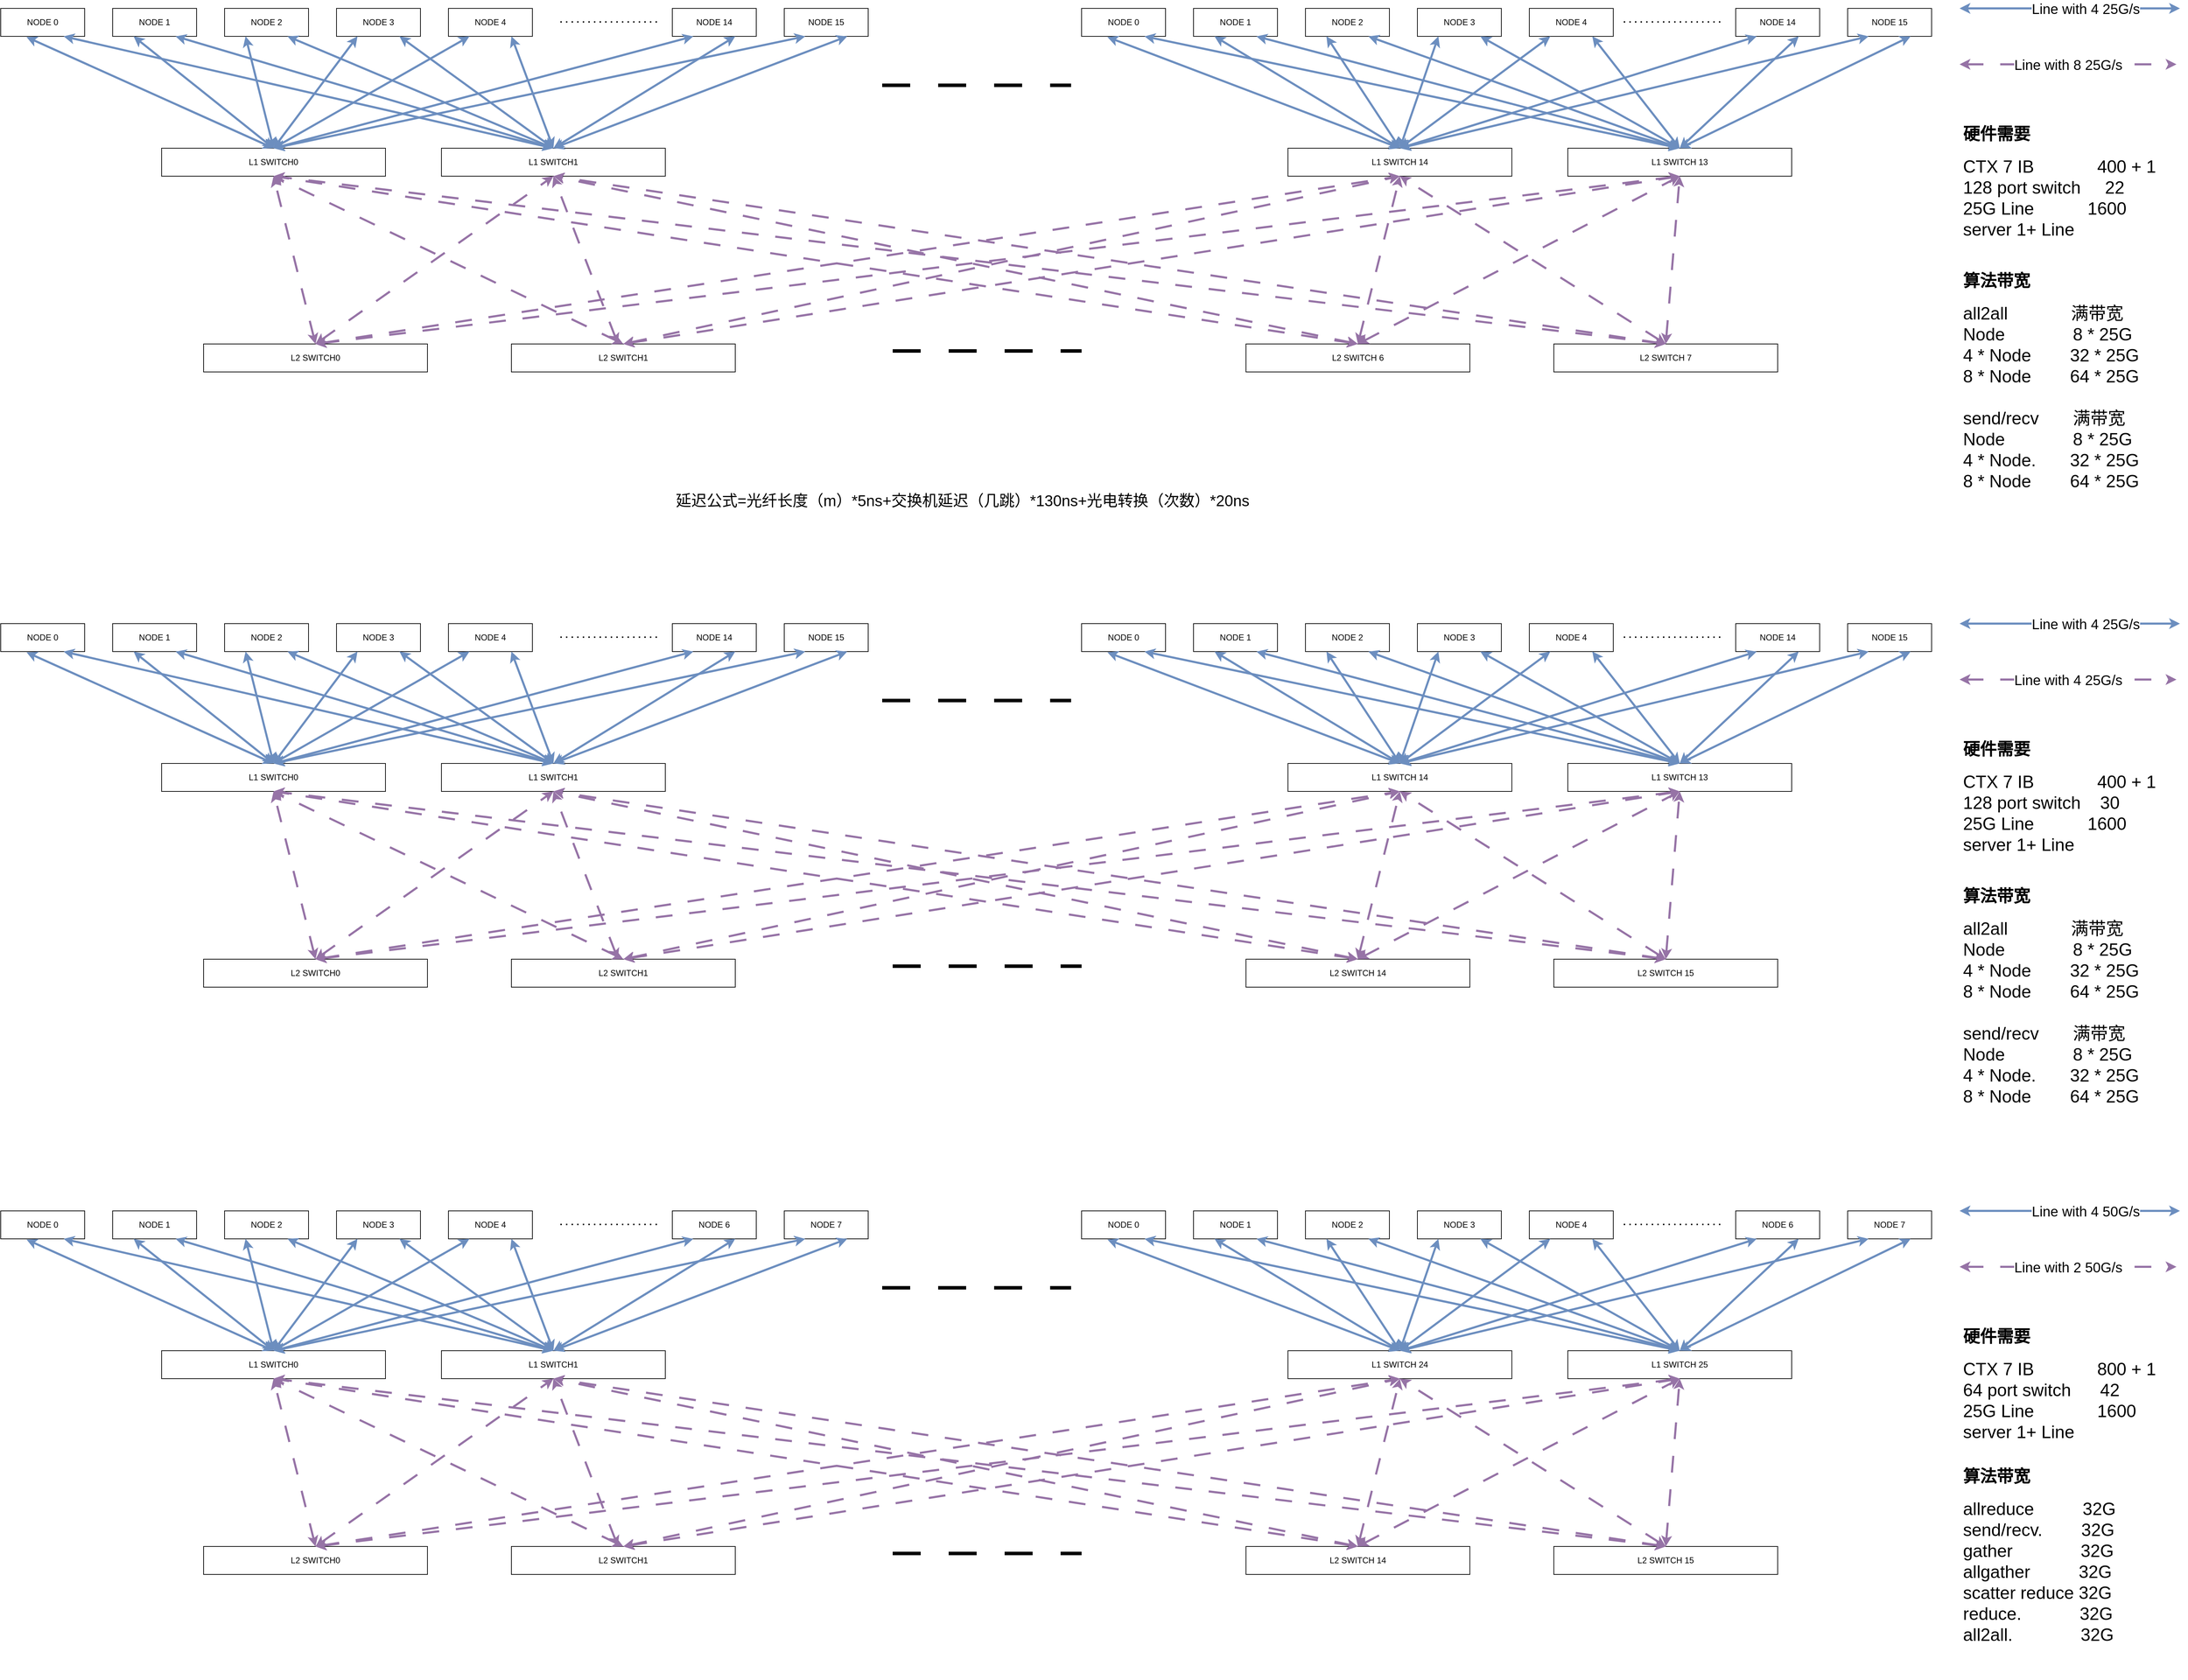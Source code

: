 <mxfile version="21.3.8" type="github">
  <diagram name="Page-1" id="Mw5EDIEJUwidYdBa6SzD">
    <mxGraphModel dx="1938" dy="1089" grid="1" gridSize="10" guides="1" tooltips="1" connect="1" arrows="1" fold="1" page="1" pageScale="1" pageWidth="850" pageHeight="1100" math="0" shadow="0">
      <root>
        <mxCell id="0" />
        <mxCell id="1" parent="0" />
        <mxCell id="vtRSRkSAmiNlVq3cGCPo-1" value="NODE 0" style="rounded=0;whiteSpace=wrap;html=1;" vertex="1" parent="1">
          <mxGeometry x="80" y="80" width="120" height="40" as="geometry" />
        </mxCell>
        <mxCell id="vtRSRkSAmiNlVq3cGCPo-2" value="NODE 1" style="rounded=0;whiteSpace=wrap;html=1;" vertex="1" parent="1">
          <mxGeometry x="240" y="80" width="120" height="40" as="geometry" />
        </mxCell>
        <mxCell id="vtRSRkSAmiNlVq3cGCPo-3" value="NODE 2" style="rounded=0;whiteSpace=wrap;html=1;" vertex="1" parent="1">
          <mxGeometry x="400" y="80" width="120" height="40" as="geometry" />
        </mxCell>
        <mxCell id="vtRSRkSAmiNlVq3cGCPo-4" value="NODE 3" style="rounded=0;whiteSpace=wrap;html=1;" vertex="1" parent="1">
          <mxGeometry x="560" y="80" width="120" height="40" as="geometry" />
        </mxCell>
        <mxCell id="vtRSRkSAmiNlVq3cGCPo-5" value="NODE 4" style="rounded=0;whiteSpace=wrap;html=1;" vertex="1" parent="1">
          <mxGeometry x="720" y="80" width="120" height="40" as="geometry" />
        </mxCell>
        <mxCell id="vtRSRkSAmiNlVq3cGCPo-6" value="L1 SWITCH0" style="rounded=0;whiteSpace=wrap;html=1;" vertex="1" parent="1">
          <mxGeometry x="310" y="280" width="320" height="40" as="geometry" />
        </mxCell>
        <mxCell id="vtRSRkSAmiNlVq3cGCPo-7" value="L1 SWITCH1" style="rounded=0;whiteSpace=wrap;html=1;" vertex="1" parent="1">
          <mxGeometry x="710" y="280" width="320" height="40" as="geometry" />
        </mxCell>
        <mxCell id="vtRSRkSAmiNlVq3cGCPo-8" value="" style="endArrow=classic;startArrow=classic;html=1;rounded=0;entryX=0.308;entryY=1.025;entryDx=0;entryDy=0;entryPerimeter=0;exitX=0.5;exitY=0;exitDx=0;exitDy=0;fillColor=#dae8fc;strokeColor=#6c8ebf;strokeWidth=3;" edge="1" parent="1" source="vtRSRkSAmiNlVq3cGCPo-6" target="vtRSRkSAmiNlVq3cGCPo-1">
          <mxGeometry width="50" height="50" relative="1" as="geometry">
            <mxPoint x="440" y="610" as="sourcePoint" />
            <mxPoint x="490" y="560" as="targetPoint" />
          </mxGeometry>
        </mxCell>
        <mxCell id="vtRSRkSAmiNlVq3cGCPo-9" value="" style="endArrow=classic;startArrow=classic;html=1;rounded=0;entryX=0.75;entryY=1;entryDx=0;entryDy=0;exitX=0.5;exitY=0;exitDx=0;exitDy=0;fillColor=#dae8fc;strokeColor=#6c8ebf;strokeWidth=3;" edge="1" parent="1" source="vtRSRkSAmiNlVq3cGCPo-7" target="vtRSRkSAmiNlVq3cGCPo-1">
          <mxGeometry width="50" height="50" relative="1" as="geometry">
            <mxPoint x="190" y="210" as="sourcePoint" />
            <mxPoint x="127" y="131" as="targetPoint" />
          </mxGeometry>
        </mxCell>
        <mxCell id="vtRSRkSAmiNlVq3cGCPo-10" value="" style="endArrow=classic;startArrow=classic;html=1;rounded=0;entryX=0.25;entryY=1;entryDx=0;entryDy=0;exitX=0.5;exitY=0;exitDx=0;exitDy=0;fillColor=#dae8fc;strokeColor=#6c8ebf;strokeWidth=3;" edge="1" parent="1" source="vtRSRkSAmiNlVq3cGCPo-6" target="vtRSRkSAmiNlVq3cGCPo-2">
          <mxGeometry width="50" height="50" relative="1" as="geometry">
            <mxPoint x="559" y="209" as="sourcePoint" />
            <mxPoint x="180" y="130" as="targetPoint" />
          </mxGeometry>
        </mxCell>
        <mxCell id="vtRSRkSAmiNlVq3cGCPo-11" value="" style="endArrow=classic;startArrow=classic;html=1;rounded=0;entryX=0.75;entryY=1;entryDx=0;entryDy=0;exitX=0.5;exitY=0;exitDx=0;exitDy=0;fillColor=#dae8fc;strokeColor=#6c8ebf;strokeWidth=3;" edge="1" parent="1" source="vtRSRkSAmiNlVq3cGCPo-7" target="vtRSRkSAmiNlVq3cGCPo-2">
          <mxGeometry width="50" height="50" relative="1" as="geometry">
            <mxPoint x="559" y="209" as="sourcePoint" />
            <mxPoint x="180" y="130" as="targetPoint" />
          </mxGeometry>
        </mxCell>
        <mxCell id="vtRSRkSAmiNlVq3cGCPo-12" value="" style="endArrow=classic;startArrow=classic;html=1;rounded=0;entryX=0.25;entryY=1;entryDx=0;entryDy=0;exitX=0.5;exitY=0;exitDx=0;exitDy=0;fillColor=#dae8fc;strokeColor=#6c8ebf;strokeWidth=3;" edge="1" parent="1" source="vtRSRkSAmiNlVq3cGCPo-6" target="vtRSRkSAmiNlVq3cGCPo-3">
          <mxGeometry width="50" height="50" relative="1" as="geometry">
            <mxPoint x="590" y="210" as="sourcePoint" />
            <mxPoint x="180" y="130" as="targetPoint" />
          </mxGeometry>
        </mxCell>
        <mxCell id="vtRSRkSAmiNlVq3cGCPo-13" value="" style="endArrow=classic;startArrow=classic;html=1;rounded=0;entryX=0.75;entryY=1;entryDx=0;entryDy=0;exitX=0.5;exitY=0;exitDx=0;exitDy=0;fillColor=#dae8fc;strokeColor=#6c8ebf;strokeWidth=3;" edge="1" parent="1" source="vtRSRkSAmiNlVq3cGCPo-7" target="vtRSRkSAmiNlVq3cGCPo-3">
          <mxGeometry width="50" height="50" relative="1" as="geometry">
            <mxPoint x="590" y="210" as="sourcePoint" />
            <mxPoint x="180" y="130" as="targetPoint" />
          </mxGeometry>
        </mxCell>
        <mxCell id="vtRSRkSAmiNlVq3cGCPo-14" value="" style="endArrow=classic;startArrow=classic;html=1;rounded=0;entryX=0.25;entryY=1;entryDx=0;entryDy=0;exitX=0.5;exitY=0;exitDx=0;exitDy=0;fillColor=#dae8fc;strokeColor=#6c8ebf;strokeWidth=3;" edge="1" parent="1" source="vtRSRkSAmiNlVq3cGCPo-6" target="vtRSRkSAmiNlVq3cGCPo-4">
          <mxGeometry width="50" height="50" relative="1" as="geometry">
            <mxPoint x="590" y="210" as="sourcePoint" />
            <mxPoint x="340" y="130" as="targetPoint" />
          </mxGeometry>
        </mxCell>
        <mxCell id="vtRSRkSAmiNlVq3cGCPo-15" value="" style="endArrow=classic;startArrow=classic;html=1;rounded=0;entryX=0.25;entryY=1;entryDx=0;entryDy=0;fillColor=#dae8fc;strokeColor=#6c8ebf;strokeWidth=3;exitX=0.5;exitY=0;exitDx=0;exitDy=0;" edge="1" parent="1" source="vtRSRkSAmiNlVq3cGCPo-6" target="vtRSRkSAmiNlVq3cGCPo-5">
          <mxGeometry width="50" height="50" relative="1" as="geometry">
            <mxPoint x="340" y="200" as="sourcePoint" />
            <mxPoint x="600" y="130" as="targetPoint" />
          </mxGeometry>
        </mxCell>
        <mxCell id="vtRSRkSAmiNlVq3cGCPo-16" value="" style="endArrow=classic;startArrow=classic;html=1;rounded=0;entryX=0.75;entryY=1;entryDx=0;entryDy=0;exitX=0.5;exitY=0;exitDx=0;exitDy=0;fillColor=#dae8fc;strokeColor=#6c8ebf;strokeWidth=3;" edge="1" parent="1" source="vtRSRkSAmiNlVq3cGCPo-7" target="vtRSRkSAmiNlVq3cGCPo-4">
          <mxGeometry width="50" height="50" relative="1" as="geometry">
            <mxPoint x="670" y="210" as="sourcePoint" />
            <mxPoint x="500" y="130" as="targetPoint" />
          </mxGeometry>
        </mxCell>
        <mxCell id="vtRSRkSAmiNlVq3cGCPo-17" value="" style="endArrow=classic;startArrow=classic;html=1;rounded=0;entryX=0.75;entryY=1;entryDx=0;entryDy=0;exitX=0.5;exitY=0;exitDx=0;exitDy=0;fillColor=#dae8fc;strokeColor=#6c8ebf;strokeWidth=3;" edge="1" parent="1" source="vtRSRkSAmiNlVq3cGCPo-7" target="vtRSRkSAmiNlVq3cGCPo-5">
          <mxGeometry width="50" height="50" relative="1" as="geometry">
            <mxPoint x="750" y="210" as="sourcePoint" />
            <mxPoint x="660" y="130" as="targetPoint" />
          </mxGeometry>
        </mxCell>
        <mxCell id="vtRSRkSAmiNlVq3cGCPo-18" value="NODE 0" style="rounded=0;whiteSpace=wrap;html=1;" vertex="1" parent="1">
          <mxGeometry x="1625" y="80" width="120" height="40" as="geometry" />
        </mxCell>
        <mxCell id="vtRSRkSAmiNlVq3cGCPo-19" value="NODE 1" style="rounded=0;whiteSpace=wrap;html=1;" vertex="1" parent="1">
          <mxGeometry x="1785" y="80" width="120" height="40" as="geometry" />
        </mxCell>
        <mxCell id="vtRSRkSAmiNlVq3cGCPo-20" value="NODE 2" style="rounded=0;whiteSpace=wrap;html=1;" vertex="1" parent="1">
          <mxGeometry x="1945" y="80" width="120" height="40" as="geometry" />
        </mxCell>
        <mxCell id="vtRSRkSAmiNlVq3cGCPo-21" value="NODE 3" style="rounded=0;whiteSpace=wrap;html=1;" vertex="1" parent="1">
          <mxGeometry x="2105" y="80" width="120" height="40" as="geometry" />
        </mxCell>
        <mxCell id="vtRSRkSAmiNlVq3cGCPo-22" value="NODE 4" style="rounded=0;whiteSpace=wrap;html=1;" vertex="1" parent="1">
          <mxGeometry x="2265" y="80" width="120" height="40" as="geometry" />
        </mxCell>
        <mxCell id="vtRSRkSAmiNlVq3cGCPo-23" value="L1 SWITCH 14" style="rounded=0;whiteSpace=wrap;html=1;" vertex="1" parent="1">
          <mxGeometry x="1920" y="280" width="320" height="40" as="geometry" />
        </mxCell>
        <mxCell id="vtRSRkSAmiNlVq3cGCPo-24" value="L1 SWITCH 13" style="rounded=0;whiteSpace=wrap;html=1;" vertex="1" parent="1">
          <mxGeometry x="2320" y="280" width="320" height="40" as="geometry" />
        </mxCell>
        <mxCell id="vtRSRkSAmiNlVq3cGCPo-25" value="" style="endArrow=classic;startArrow=classic;html=1;rounded=0;entryX=0.308;entryY=1.025;entryDx=0;entryDy=0;entryPerimeter=0;exitX=0.5;exitY=0;exitDx=0;exitDy=0;fillColor=#dae8fc;strokeColor=#6c8ebf;strokeWidth=3;" edge="1" parent="1" source="vtRSRkSAmiNlVq3cGCPo-23" target="vtRSRkSAmiNlVq3cGCPo-18">
          <mxGeometry width="50" height="50" relative="1" as="geometry">
            <mxPoint x="1985" y="610" as="sourcePoint" />
            <mxPoint x="2035" y="560" as="targetPoint" />
          </mxGeometry>
        </mxCell>
        <mxCell id="vtRSRkSAmiNlVq3cGCPo-26" value="" style="endArrow=classic;startArrow=classic;html=1;rounded=0;entryX=0.75;entryY=1;entryDx=0;entryDy=0;exitX=0.5;exitY=0;exitDx=0;exitDy=0;fillColor=#dae8fc;strokeColor=#6c8ebf;strokeWidth=3;" edge="1" parent="1" source="vtRSRkSAmiNlVq3cGCPo-24" target="vtRSRkSAmiNlVq3cGCPo-18">
          <mxGeometry width="50" height="50" relative="1" as="geometry">
            <mxPoint x="1735" y="210" as="sourcePoint" />
            <mxPoint x="1672" y="131" as="targetPoint" />
          </mxGeometry>
        </mxCell>
        <mxCell id="vtRSRkSAmiNlVq3cGCPo-27" value="" style="endArrow=classic;startArrow=classic;html=1;rounded=0;entryX=0.25;entryY=1;entryDx=0;entryDy=0;exitX=0.5;exitY=0;exitDx=0;exitDy=0;fillColor=#dae8fc;strokeColor=#6c8ebf;strokeWidth=3;" edge="1" parent="1" source="vtRSRkSAmiNlVq3cGCPo-23" target="vtRSRkSAmiNlVq3cGCPo-19">
          <mxGeometry width="50" height="50" relative="1" as="geometry">
            <mxPoint x="2104" y="209" as="sourcePoint" />
            <mxPoint x="1725" y="130" as="targetPoint" />
          </mxGeometry>
        </mxCell>
        <mxCell id="vtRSRkSAmiNlVq3cGCPo-28" value="" style="endArrow=classic;startArrow=classic;html=1;rounded=0;entryX=0.75;entryY=1;entryDx=0;entryDy=0;exitX=0.5;exitY=0;exitDx=0;exitDy=0;fillColor=#dae8fc;strokeColor=#6c8ebf;strokeWidth=3;" edge="1" parent="1" source="vtRSRkSAmiNlVq3cGCPo-24" target="vtRSRkSAmiNlVq3cGCPo-19">
          <mxGeometry width="50" height="50" relative="1" as="geometry">
            <mxPoint x="2104" y="209" as="sourcePoint" />
            <mxPoint x="1725" y="130" as="targetPoint" />
          </mxGeometry>
        </mxCell>
        <mxCell id="vtRSRkSAmiNlVq3cGCPo-29" value="" style="endArrow=classic;startArrow=classic;html=1;rounded=0;entryX=0.25;entryY=1;entryDx=0;entryDy=0;exitX=0.5;exitY=0;exitDx=0;exitDy=0;fillColor=#dae8fc;strokeColor=#6c8ebf;strokeWidth=3;" edge="1" parent="1" source="vtRSRkSAmiNlVq3cGCPo-23" target="vtRSRkSAmiNlVq3cGCPo-20">
          <mxGeometry width="50" height="50" relative="1" as="geometry">
            <mxPoint x="2135" y="210" as="sourcePoint" />
            <mxPoint x="1725" y="130" as="targetPoint" />
          </mxGeometry>
        </mxCell>
        <mxCell id="vtRSRkSAmiNlVq3cGCPo-30" value="" style="endArrow=classic;startArrow=classic;html=1;rounded=0;entryX=0.75;entryY=1;entryDx=0;entryDy=0;exitX=0.5;exitY=0;exitDx=0;exitDy=0;fillColor=#dae8fc;strokeColor=#6c8ebf;strokeWidth=3;" edge="1" parent="1" source="vtRSRkSAmiNlVq3cGCPo-24" target="vtRSRkSAmiNlVq3cGCPo-20">
          <mxGeometry width="50" height="50" relative="1" as="geometry">
            <mxPoint x="2135" y="210" as="sourcePoint" />
            <mxPoint x="1725" y="130" as="targetPoint" />
          </mxGeometry>
        </mxCell>
        <mxCell id="vtRSRkSAmiNlVq3cGCPo-31" value="" style="endArrow=classic;startArrow=classic;html=1;rounded=0;entryX=0.25;entryY=1;entryDx=0;entryDy=0;exitX=0.5;exitY=0;exitDx=0;exitDy=0;fillColor=#dae8fc;strokeColor=#6c8ebf;strokeWidth=3;" edge="1" parent="1" source="vtRSRkSAmiNlVq3cGCPo-23" target="vtRSRkSAmiNlVq3cGCPo-21">
          <mxGeometry width="50" height="50" relative="1" as="geometry">
            <mxPoint x="2135" y="210" as="sourcePoint" />
            <mxPoint x="1885" y="130" as="targetPoint" />
          </mxGeometry>
        </mxCell>
        <mxCell id="vtRSRkSAmiNlVq3cGCPo-32" value="" style="endArrow=classic;startArrow=classic;html=1;rounded=0;entryX=0.25;entryY=1;entryDx=0;entryDy=0;fillColor=#dae8fc;strokeColor=#6c8ebf;strokeWidth=3;exitX=0.5;exitY=0;exitDx=0;exitDy=0;" edge="1" parent="1" source="vtRSRkSAmiNlVq3cGCPo-23" target="vtRSRkSAmiNlVq3cGCPo-22">
          <mxGeometry width="50" height="50" relative="1" as="geometry">
            <mxPoint x="1885" y="200" as="sourcePoint" />
            <mxPoint x="2145" y="130" as="targetPoint" />
          </mxGeometry>
        </mxCell>
        <mxCell id="vtRSRkSAmiNlVq3cGCPo-33" value="" style="endArrow=classic;startArrow=classic;html=1;rounded=0;entryX=0.75;entryY=1;entryDx=0;entryDy=0;exitX=0.5;exitY=0;exitDx=0;exitDy=0;fillColor=#dae8fc;strokeColor=#6c8ebf;strokeWidth=3;" edge="1" parent="1" source="vtRSRkSAmiNlVq3cGCPo-24" target="vtRSRkSAmiNlVq3cGCPo-21">
          <mxGeometry width="50" height="50" relative="1" as="geometry">
            <mxPoint x="2215" y="210" as="sourcePoint" />
            <mxPoint x="2045" y="130" as="targetPoint" />
          </mxGeometry>
        </mxCell>
        <mxCell id="vtRSRkSAmiNlVq3cGCPo-34" value="" style="endArrow=classic;startArrow=classic;html=1;rounded=0;entryX=0.75;entryY=1;entryDx=0;entryDy=0;exitX=0.5;exitY=0;exitDx=0;exitDy=0;fillColor=#dae8fc;strokeColor=#6c8ebf;strokeWidth=3;" edge="1" parent="1" source="vtRSRkSAmiNlVq3cGCPo-24" target="vtRSRkSAmiNlVq3cGCPo-22">
          <mxGeometry width="50" height="50" relative="1" as="geometry">
            <mxPoint x="2295" y="210" as="sourcePoint" />
            <mxPoint x="2205" y="130" as="targetPoint" />
          </mxGeometry>
        </mxCell>
        <mxCell id="vtRSRkSAmiNlVq3cGCPo-35" value="" style="endArrow=none;dashed=1;html=1;rounded=0;dashPattern=8 8;strokeWidth=5;" edge="1" parent="1">
          <mxGeometry width="50" height="50" relative="1" as="geometry">
            <mxPoint x="1340" y="190" as="sourcePoint" />
            <mxPoint x="1610" y="190" as="targetPoint" />
          </mxGeometry>
        </mxCell>
        <mxCell id="vtRSRkSAmiNlVq3cGCPo-36" value="L2 SWITCH0" style="rounded=0;whiteSpace=wrap;html=1;" vertex="1" parent="1">
          <mxGeometry x="370" y="560" width="320" height="40" as="geometry" />
        </mxCell>
        <mxCell id="vtRSRkSAmiNlVq3cGCPo-37" value="L2 SWITCH1" style="rounded=0;whiteSpace=wrap;html=1;" vertex="1" parent="1">
          <mxGeometry x="810" y="560" width="320" height="40" as="geometry" />
        </mxCell>
        <mxCell id="vtRSRkSAmiNlVq3cGCPo-38" value="L2 SWITCH 6" style="rounded=0;whiteSpace=wrap;html=1;" vertex="1" parent="1">
          <mxGeometry x="1860" y="560" width="320" height="40" as="geometry" />
        </mxCell>
        <mxCell id="vtRSRkSAmiNlVq3cGCPo-39" value="L2 SWITCH 7" style="rounded=0;whiteSpace=wrap;html=1;" vertex="1" parent="1">
          <mxGeometry x="2300" y="560" width="320" height="40" as="geometry" />
        </mxCell>
        <mxCell id="vtRSRkSAmiNlVq3cGCPo-40" value="" style="endArrow=classic;startArrow=classic;html=1;rounded=0;entryX=0.5;entryY=1;entryDx=0;entryDy=0;exitX=0.5;exitY=0;exitDx=0;exitDy=0;fillColor=#e1d5e7;strokeColor=#9673a6;strokeWidth=3;dashed=1;dashPattern=8 8;" edge="1" parent="1" source="vtRSRkSAmiNlVq3cGCPo-36" target="vtRSRkSAmiNlVq3cGCPo-6">
          <mxGeometry width="50" height="50" relative="1" as="geometry">
            <mxPoint x="880" y="290" as="sourcePoint" />
            <mxPoint x="390" y="130" as="targetPoint" />
          </mxGeometry>
        </mxCell>
        <mxCell id="vtRSRkSAmiNlVq3cGCPo-41" value="" style="endArrow=classic;startArrow=classic;html=1;rounded=0;entryX=0.5;entryY=1;entryDx=0;entryDy=0;exitX=0.5;exitY=0;exitDx=0;exitDy=0;fillColor=#e1d5e7;strokeColor=#9673a6;strokeWidth=3;dashed=1;dashPattern=8 8;" edge="1" parent="1" source="vtRSRkSAmiNlVq3cGCPo-37" target="vtRSRkSAmiNlVq3cGCPo-6">
          <mxGeometry width="50" height="50" relative="1" as="geometry">
            <mxPoint x="620" y="570" as="sourcePoint" />
            <mxPoint x="480" y="330" as="targetPoint" />
          </mxGeometry>
        </mxCell>
        <mxCell id="vtRSRkSAmiNlVq3cGCPo-42" value="" style="endArrow=classic;startArrow=classic;html=1;rounded=0;entryX=0.5;entryY=1;entryDx=0;entryDy=0;exitX=0.5;exitY=0;exitDx=0;exitDy=0;fillColor=#e1d5e7;strokeColor=#9673a6;strokeWidth=3;dashed=1;dashPattern=8 8;" edge="1" parent="1" source="vtRSRkSAmiNlVq3cGCPo-38" target="vtRSRkSAmiNlVq3cGCPo-6">
          <mxGeometry width="50" height="50" relative="1" as="geometry">
            <mxPoint x="850" y="570" as="sourcePoint" />
            <mxPoint x="270" y="330" as="targetPoint" />
          </mxGeometry>
        </mxCell>
        <mxCell id="vtRSRkSAmiNlVq3cGCPo-43" value="" style="endArrow=classic;startArrow=classic;html=1;rounded=0;entryX=0.5;entryY=1;entryDx=0;entryDy=0;exitX=0.5;exitY=0;exitDx=0;exitDy=0;fillColor=#e1d5e7;strokeColor=#9673a6;strokeWidth=3;dashed=1;dashPattern=8 8;" edge="1" parent="1" source="vtRSRkSAmiNlVq3cGCPo-39" target="vtRSRkSAmiNlVq3cGCPo-6">
          <mxGeometry width="50" height="50" relative="1" as="geometry">
            <mxPoint x="1410" y="570" as="sourcePoint" />
            <mxPoint x="270" y="330" as="targetPoint" />
          </mxGeometry>
        </mxCell>
        <mxCell id="vtRSRkSAmiNlVq3cGCPo-44" value="" style="endArrow=none;dashed=1;html=1;rounded=0;dashPattern=8 8;strokeWidth=5;" edge="1" parent="1">
          <mxGeometry width="50" height="50" relative="1" as="geometry">
            <mxPoint x="1355" y="570" as="sourcePoint" />
            <mxPoint x="1625" y="570" as="targetPoint" />
          </mxGeometry>
        </mxCell>
        <mxCell id="vtRSRkSAmiNlVq3cGCPo-45" value="" style="endArrow=classic;startArrow=classic;html=1;rounded=0;entryX=0.5;entryY=1;entryDx=0;entryDy=0;exitX=0.5;exitY=0;exitDx=0;exitDy=0;fillColor=#e1d5e7;strokeColor=#9673a6;strokeWidth=3;dashed=1;dashPattern=8 8;" edge="1" parent="1" source="vtRSRkSAmiNlVq3cGCPo-36" target="vtRSRkSAmiNlVq3cGCPo-7">
          <mxGeometry width="50" height="50" relative="1" as="geometry">
            <mxPoint x="540" y="570" as="sourcePoint" />
            <mxPoint x="480" y="330" as="targetPoint" />
          </mxGeometry>
        </mxCell>
        <mxCell id="vtRSRkSAmiNlVq3cGCPo-46" value="" style="endArrow=classic;startArrow=classic;html=1;rounded=0;entryX=0.5;entryY=1;entryDx=0;entryDy=0;fillColor=#e1d5e7;strokeColor=#9673a6;strokeWidth=3;dashed=1;dashPattern=8 8;exitX=0.5;exitY=0;exitDx=0;exitDy=0;" edge="1" parent="1" target="vtRSRkSAmiNlVq3cGCPo-23" source="vtRSRkSAmiNlVq3cGCPo-36">
          <mxGeometry width="50" height="50" relative="1" as="geometry">
            <mxPoint x="320" y="560" as="sourcePoint" />
            <mxPoint x="670" y="330" as="targetPoint" />
          </mxGeometry>
        </mxCell>
        <mxCell id="vtRSRkSAmiNlVq3cGCPo-47" value="" style="endArrow=classic;startArrow=classic;html=1;rounded=0;entryX=0.5;entryY=1;entryDx=0;entryDy=0;fillColor=#e1d5e7;strokeColor=#9673a6;strokeWidth=3;exitX=0.5;exitY=0;exitDx=0;exitDy=0;dashed=1;dashPattern=8 8;" edge="1" parent="1" source="vtRSRkSAmiNlVq3cGCPo-36" target="vtRSRkSAmiNlVq3cGCPo-24">
          <mxGeometry width="50" height="50" relative="1" as="geometry">
            <mxPoint x="320" y="560" as="sourcePoint" />
            <mxPoint x="1470" y="330" as="targetPoint" />
          </mxGeometry>
        </mxCell>
        <mxCell id="vtRSRkSAmiNlVq3cGCPo-48" value="" style="endArrow=classic;startArrow=classic;html=1;rounded=0;entryX=0.5;entryY=1;entryDx=0;entryDy=0;fillColor=#e1d5e7;strokeColor=#9673a6;strokeWidth=3;dashed=1;dashPattern=8 8;" edge="1" parent="1" source="vtRSRkSAmiNlVq3cGCPo-37" target="vtRSRkSAmiNlVq3cGCPo-7">
          <mxGeometry width="50" height="50" relative="1" as="geometry">
            <mxPoint x="540" y="570" as="sourcePoint" />
            <mxPoint x="1680" y="330" as="targetPoint" />
          </mxGeometry>
        </mxCell>
        <mxCell id="vtRSRkSAmiNlVq3cGCPo-49" value="" style="endArrow=classic;startArrow=classic;html=1;rounded=0;entryX=0.5;entryY=1;entryDx=0;entryDy=0;fillColor=#e1d5e7;strokeColor=#9673a6;strokeWidth=3;exitX=0.5;exitY=0;exitDx=0;exitDy=0;dashed=1;dashPattern=8 8;" edge="1" parent="1" source="vtRSRkSAmiNlVq3cGCPo-37" target="vtRSRkSAmiNlVq3cGCPo-23">
          <mxGeometry width="50" height="50" relative="1" as="geometry">
            <mxPoint x="762" y="570" as="sourcePoint" />
            <mxPoint x="670" y="330" as="targetPoint" />
          </mxGeometry>
        </mxCell>
        <mxCell id="vtRSRkSAmiNlVq3cGCPo-50" value="" style="endArrow=classic;startArrow=classic;html=1;rounded=0;entryX=0.5;entryY=1;entryDx=0;entryDy=0;fillColor=#e1d5e7;strokeColor=#9673a6;strokeWidth=3;exitX=0.5;exitY=0;exitDx=0;exitDy=0;dashed=1;dashPattern=8 8;" edge="1" parent="1" source="vtRSRkSAmiNlVq3cGCPo-37" target="vtRSRkSAmiNlVq3cGCPo-24">
          <mxGeometry width="50" height="50" relative="1" as="geometry">
            <mxPoint x="770" y="570" as="sourcePoint" />
            <mxPoint x="1470" y="330" as="targetPoint" />
          </mxGeometry>
        </mxCell>
        <mxCell id="vtRSRkSAmiNlVq3cGCPo-51" value="" style="endArrow=classic;startArrow=classic;html=1;rounded=0;entryX=0.5;entryY=1;entryDx=0;entryDy=0;fillColor=#e1d5e7;strokeColor=#9673a6;strokeWidth=3;exitX=0.5;exitY=0;exitDx=0;exitDy=0;dashed=1;dashPattern=8 8;" edge="1" parent="1" source="vtRSRkSAmiNlVq3cGCPo-38" target="vtRSRkSAmiNlVq3cGCPo-23">
          <mxGeometry width="50" height="50" relative="1" as="geometry">
            <mxPoint x="1382" y="570" as="sourcePoint" />
            <mxPoint x="1290" y="330" as="targetPoint" />
          </mxGeometry>
        </mxCell>
        <mxCell id="vtRSRkSAmiNlVq3cGCPo-52" value="" style="endArrow=classic;startArrow=classic;html=1;rounded=0;entryX=0.5;entryY=1;entryDx=0;entryDy=0;fillColor=#e1d5e7;strokeColor=#9673a6;strokeWidth=3;exitX=0.5;exitY=0;exitDx=0;exitDy=0;dashed=1;dashPattern=8 8;" edge="1" parent="1" source="vtRSRkSAmiNlVq3cGCPo-39" target="vtRSRkSAmiNlVq3cGCPo-24">
          <mxGeometry width="50" height="50" relative="1" as="geometry">
            <mxPoint x="2030" y="570" as="sourcePoint" />
            <mxPoint x="2090" y="330" as="targetPoint" />
          </mxGeometry>
        </mxCell>
        <mxCell id="vtRSRkSAmiNlVq3cGCPo-53" value="" style="endArrow=classic;startArrow=classic;html=1;rounded=0;entryX=0.5;entryY=1;entryDx=0;entryDy=0;fillColor=#e1d5e7;strokeColor=#9673a6;strokeWidth=3;exitX=0.5;exitY=0;exitDx=0;exitDy=0;dashed=1;dashPattern=8 8;" edge="1" parent="1" source="vtRSRkSAmiNlVq3cGCPo-38" target="vtRSRkSAmiNlVq3cGCPo-24">
          <mxGeometry width="50" height="50" relative="1" as="geometry">
            <mxPoint x="2470" y="570" as="sourcePoint" />
            <mxPoint x="2490" y="330" as="targetPoint" />
          </mxGeometry>
        </mxCell>
        <mxCell id="vtRSRkSAmiNlVq3cGCPo-54" value="" style="endArrow=classic;startArrow=classic;html=1;rounded=0;entryX=0.5;entryY=1;entryDx=0;entryDy=0;fillColor=#e1d5e7;strokeColor=#9673a6;strokeWidth=3;exitX=0.5;exitY=0;exitDx=0;exitDy=0;dashed=1;dashPattern=8 8;" edge="1" parent="1" source="vtRSRkSAmiNlVq3cGCPo-38" target="vtRSRkSAmiNlVq3cGCPo-7">
          <mxGeometry width="50" height="50" relative="1" as="geometry">
            <mxPoint x="1350" y="460" as="sourcePoint" />
            <mxPoint x="1870" y="330" as="targetPoint" />
          </mxGeometry>
        </mxCell>
        <mxCell id="vtRSRkSAmiNlVq3cGCPo-55" value="" style="endArrow=classic;startArrow=classic;html=1;rounded=0;entryX=0.5;entryY=1;entryDx=0;entryDy=0;fillColor=#e1d5e7;strokeColor=#9673a6;strokeWidth=3;exitX=0.5;exitY=0;exitDx=0;exitDy=0;dashed=1;dashPattern=8 8;" edge="1" parent="1" source="vtRSRkSAmiNlVq3cGCPo-39" target="vtRSRkSAmiNlVq3cGCPo-7">
          <mxGeometry width="50" height="50" relative="1" as="geometry">
            <mxPoint x="1410" y="570" as="sourcePoint" />
            <mxPoint x="670" y="330" as="targetPoint" />
          </mxGeometry>
        </mxCell>
        <mxCell id="vtRSRkSAmiNlVq3cGCPo-56" value="" style="endArrow=classic;startArrow=classic;html=1;rounded=0;entryX=0.5;entryY=1;entryDx=0;entryDy=0;fillColor=#e1d5e7;strokeColor=#9673a6;strokeWidth=3;exitX=0.5;exitY=0;exitDx=0;exitDy=0;dashed=1;dashPattern=8 8;" edge="1" parent="1" source="vtRSRkSAmiNlVq3cGCPo-39" target="vtRSRkSAmiNlVq3cGCPo-23">
          <mxGeometry width="50" height="50" relative="1" as="geometry">
            <mxPoint x="2030" y="570" as="sourcePoint" />
            <mxPoint x="2090" y="330" as="targetPoint" />
          </mxGeometry>
        </mxCell>
        <mxCell id="vtRSRkSAmiNlVq3cGCPo-57" value="&lt;font style=&quot;font-size: 20px;&quot;&gt;Line with 4 25G/s&lt;/font&gt;" style="endArrow=classic;startArrow=classic;html=1;rounded=0;entryX=0.308;entryY=1.025;entryDx=0;entryDy=0;entryPerimeter=0;fillColor=#dae8fc;strokeColor=#6c8ebf;strokeWidth=3;" edge="1" parent="1">
          <mxGeometry x="-0.143" width="50" height="50" relative="1" as="geometry">
            <mxPoint x="3195" y="80" as="sourcePoint" />
            <mxPoint x="2880" y="80" as="targetPoint" />
            <mxPoint as="offset" />
          </mxGeometry>
        </mxCell>
        <mxCell id="vtRSRkSAmiNlVq3cGCPo-58" value="&lt;font style=&quot;font-size: 20px;&quot;&gt;Line with 8 25G/s&lt;/font&gt;" style="endArrow=classic;startArrow=classic;html=1;rounded=0;fillColor=#e1d5e7;strokeColor=#9673a6;strokeWidth=3;dashed=1;dashPattern=8 8;" edge="1" parent="1">
          <mxGeometry width="50" height="50" relative="1" as="geometry">
            <mxPoint x="2880" y="160" as="sourcePoint" />
            <mxPoint x="3190" y="160" as="targetPoint" />
          </mxGeometry>
        </mxCell>
        <mxCell id="vtRSRkSAmiNlVq3cGCPo-59" value="&lt;h1&gt;硬件需要&lt;/h1&gt;&lt;div style=&quot;font-size: 25px;&quot;&gt;&lt;font style=&quot;font-size: 25px;&quot;&gt;CTX 7 IB&amp;nbsp; &amp;nbsp; &amp;nbsp; &amp;nbsp; &amp;nbsp; &amp;nbsp; &amp;nbsp;400 + 1&lt;/font&gt;&lt;/div&gt;&lt;div style=&quot;font-size: 25px;&quot;&gt;&lt;font style=&quot;font-size: 25px;&quot;&gt;128 port switch&amp;nbsp; &amp;nbsp; &amp;nbsp;22&lt;/font&gt;&lt;/div&gt;&lt;div style=&quot;font-size: 25px;&quot;&gt;&lt;font style=&quot;font-size: 25px;&quot;&gt;25G Line&amp;nbsp; &amp;nbsp; &amp;nbsp; &amp;nbsp; &amp;nbsp; &amp;nbsp;1600&lt;br&gt;server 1+ Line&lt;/font&gt;&lt;/div&gt;" style="text;html=1;strokeColor=none;fillColor=none;spacing=5;spacingTop=-20;whiteSpace=wrap;overflow=hidden;rounded=0;" vertex="1" parent="1">
          <mxGeometry x="2880" y="240" width="320" height="200" as="geometry" />
        </mxCell>
        <mxCell id="vtRSRkSAmiNlVq3cGCPo-60" value="&lt;h1&gt;算法带宽&lt;/h1&gt;&lt;div style=&quot;font-size: 25px;&quot;&gt;&lt;font style=&quot;font-size: 25px;&quot;&gt;all2all&amp;nbsp; &amp;nbsp; &amp;nbsp; &amp;nbsp; &amp;nbsp; &amp;nbsp; &amp;nbsp;满带宽&amp;nbsp;&lt;/font&gt;&lt;/div&gt;&lt;div style=&quot;font-size: 25px;&quot;&gt;Node&amp;nbsp; &amp;nbsp; &amp;nbsp; &amp;nbsp; &amp;nbsp; &amp;nbsp; &amp;nbsp; 8 * 25G&lt;/div&gt;&lt;div style=&quot;font-size: 25px;&quot;&gt;4 * Node&amp;nbsp; &amp;nbsp; &amp;nbsp; &amp;nbsp; 32 * 25G&lt;br&gt;&lt;/div&gt;&lt;div style=&quot;font-size: 25px;&quot;&gt;8 * Node&amp;nbsp; &amp;nbsp; &amp;nbsp; &amp;nbsp; 64 * 25G&lt;/div&gt;&lt;div style=&quot;font-size: 25px;&quot;&gt;&lt;br&gt;&lt;/div&gt;&lt;div style=&quot;font-size: 25px;&quot;&gt;send/recv&amp;nbsp; &amp;nbsp; &amp;nbsp; &amp;nbsp;满带宽&lt;/div&gt;&lt;div style=&quot;font-size: 25px;&quot;&gt;Node&amp;nbsp; &amp;nbsp; &amp;nbsp; &amp;nbsp; &amp;nbsp; &amp;nbsp; &amp;nbsp; 8 * 25G&lt;/div&gt;&lt;div style=&quot;font-size: 25px;&quot;&gt;4 * Node.&amp;nbsp; &amp;nbsp; &amp;nbsp; &amp;nbsp;32 * 25G&lt;/div&gt;&lt;div style=&quot;font-size: 25px;&quot;&gt;8 * Node&amp;nbsp; &amp;nbsp; &amp;nbsp; &amp;nbsp; 64 * 25G&lt;/div&gt;" style="text;html=1;strokeColor=none;fillColor=none;spacing=5;spacingTop=-20;whiteSpace=wrap;overflow=hidden;rounded=0;" vertex="1" parent="1">
          <mxGeometry x="2880" y="450" width="320" height="350" as="geometry" />
        </mxCell>
        <mxCell id="vtRSRkSAmiNlVq3cGCPo-61" value="NODE 15" style="rounded=0;whiteSpace=wrap;html=1;" vertex="1" parent="1">
          <mxGeometry x="1200" y="80" width="120" height="40" as="geometry" />
        </mxCell>
        <mxCell id="vtRSRkSAmiNlVq3cGCPo-62" value="NODE 14" style="rounded=0;whiteSpace=wrap;html=1;" vertex="1" parent="1">
          <mxGeometry x="1040" y="80" width="120" height="40" as="geometry" />
        </mxCell>
        <mxCell id="vtRSRkSAmiNlVq3cGCPo-63" value="" style="endArrow=classic;startArrow=classic;html=1;rounded=0;entryX=0.75;entryY=1;entryDx=0;entryDy=0;exitX=0.5;exitY=0;exitDx=0;exitDy=0;fillColor=#dae8fc;strokeColor=#6c8ebf;strokeWidth=3;" edge="1" parent="1" source="vtRSRkSAmiNlVq3cGCPo-7" target="vtRSRkSAmiNlVq3cGCPo-61">
          <mxGeometry width="50" height="50" relative="1" as="geometry">
            <mxPoint x="880" y="290" as="sourcePoint" />
            <mxPoint x="660" y="130" as="targetPoint" />
          </mxGeometry>
        </mxCell>
        <mxCell id="vtRSRkSAmiNlVq3cGCPo-64" value="" style="endArrow=classic;startArrow=classic;html=1;rounded=0;entryX=0.25;entryY=1;entryDx=0;entryDy=0;exitX=0.5;exitY=0;exitDx=0;exitDy=0;fillColor=#dae8fc;strokeColor=#6c8ebf;strokeWidth=3;" edge="1" parent="1" source="vtRSRkSAmiNlVq3cGCPo-6" target="vtRSRkSAmiNlVq3cGCPo-61">
          <mxGeometry width="50" height="50" relative="1" as="geometry">
            <mxPoint x="880" y="290" as="sourcePoint" />
            <mxPoint x="1300" y="130" as="targetPoint" />
          </mxGeometry>
        </mxCell>
        <mxCell id="vtRSRkSAmiNlVq3cGCPo-65" value="" style="endArrow=classic;startArrow=classic;html=1;rounded=0;entryX=0.75;entryY=1;entryDx=0;entryDy=0;exitX=0.5;exitY=0;exitDx=0;exitDy=0;fillColor=#dae8fc;strokeColor=#6c8ebf;strokeWidth=3;" edge="1" parent="1" source="vtRSRkSAmiNlVq3cGCPo-7" target="vtRSRkSAmiNlVq3cGCPo-62">
          <mxGeometry width="50" height="50" relative="1" as="geometry">
            <mxPoint x="880" y="290" as="sourcePoint" />
            <mxPoint x="1300" y="130" as="targetPoint" />
          </mxGeometry>
        </mxCell>
        <mxCell id="vtRSRkSAmiNlVq3cGCPo-66" value="" style="endArrow=classic;startArrow=classic;html=1;rounded=0;entryX=0.25;entryY=1;entryDx=0;entryDy=0;exitX=0.5;exitY=0;exitDx=0;exitDy=0;fillColor=#dae8fc;strokeColor=#6c8ebf;strokeWidth=3;" edge="1" parent="1" source="vtRSRkSAmiNlVq3cGCPo-6" target="vtRSRkSAmiNlVq3cGCPo-62">
          <mxGeometry width="50" height="50" relative="1" as="geometry">
            <mxPoint x="880" y="290" as="sourcePoint" />
            <mxPoint x="1140" y="130" as="targetPoint" />
          </mxGeometry>
        </mxCell>
        <mxCell id="vtRSRkSAmiNlVq3cGCPo-67" value="" style="endArrow=none;dashed=1;html=1;dashPattern=1 3;strokeWidth=2;rounded=0;" edge="1" parent="1">
          <mxGeometry width="50" height="50" relative="1" as="geometry">
            <mxPoint x="880" y="99.33" as="sourcePoint" />
            <mxPoint x="1020" y="99.33" as="targetPoint" />
          </mxGeometry>
        </mxCell>
        <mxCell id="vtRSRkSAmiNlVq3cGCPo-68" value="NODE 15" style="rounded=0;whiteSpace=wrap;html=1;" vertex="1" parent="1">
          <mxGeometry x="2720" y="80" width="120" height="40" as="geometry" />
        </mxCell>
        <mxCell id="vtRSRkSAmiNlVq3cGCPo-69" value="NODE 14" style="rounded=0;whiteSpace=wrap;html=1;" vertex="1" parent="1">
          <mxGeometry x="2560" y="80" width="120" height="40" as="geometry" />
        </mxCell>
        <mxCell id="vtRSRkSAmiNlVq3cGCPo-70" value="" style="endArrow=none;dashed=1;html=1;dashPattern=1 3;strokeWidth=2;rounded=0;" edge="1" parent="1">
          <mxGeometry width="50" height="50" relative="1" as="geometry">
            <mxPoint x="2400" y="99.33" as="sourcePoint" />
            <mxPoint x="2540" y="99.33" as="targetPoint" />
          </mxGeometry>
        </mxCell>
        <mxCell id="vtRSRkSAmiNlVq3cGCPo-71" value="" style="endArrow=classic;startArrow=classic;html=1;rounded=0;entryX=0.75;entryY=1;entryDx=0;entryDy=0;exitX=0.5;exitY=0;exitDx=0;exitDy=0;fillColor=#dae8fc;strokeColor=#6c8ebf;strokeWidth=3;" edge="1" parent="1" source="vtRSRkSAmiNlVq3cGCPo-24" target="vtRSRkSAmiNlVq3cGCPo-68">
          <mxGeometry width="50" height="50" relative="1" as="geometry">
            <mxPoint x="2490" y="290" as="sourcePoint" />
            <mxPoint x="2365" y="130" as="targetPoint" />
          </mxGeometry>
        </mxCell>
        <mxCell id="vtRSRkSAmiNlVq3cGCPo-72" value="" style="endArrow=classic;startArrow=classic;html=1;rounded=0;entryX=0.25;entryY=1;entryDx=0;entryDy=0;exitX=0.5;exitY=0;exitDx=0;exitDy=0;fillColor=#dae8fc;strokeColor=#6c8ebf;strokeWidth=3;" edge="1" parent="1" source="vtRSRkSAmiNlVq3cGCPo-23" target="vtRSRkSAmiNlVq3cGCPo-68">
          <mxGeometry width="50" height="50" relative="1" as="geometry">
            <mxPoint x="2490" y="290" as="sourcePoint" />
            <mxPoint x="2365" y="130" as="targetPoint" />
          </mxGeometry>
        </mxCell>
        <mxCell id="vtRSRkSAmiNlVq3cGCPo-73" value="" style="endArrow=classic;startArrow=classic;html=1;rounded=0;entryX=0.75;entryY=1;entryDx=0;entryDy=0;exitX=0.5;exitY=0;exitDx=0;exitDy=0;fillColor=#dae8fc;strokeColor=#6c8ebf;strokeWidth=3;" edge="1" parent="1" source="vtRSRkSAmiNlVq3cGCPo-24" target="vtRSRkSAmiNlVq3cGCPo-69">
          <mxGeometry width="50" height="50" relative="1" as="geometry">
            <mxPoint x="2090" y="290" as="sourcePoint" />
            <mxPoint x="2760" y="130" as="targetPoint" />
          </mxGeometry>
        </mxCell>
        <mxCell id="vtRSRkSAmiNlVq3cGCPo-74" value="" style="endArrow=classic;startArrow=classic;html=1;rounded=0;entryX=0.25;entryY=1;entryDx=0;entryDy=0;exitX=0.5;exitY=0;exitDx=0;exitDy=0;fillColor=#dae8fc;strokeColor=#6c8ebf;strokeWidth=3;" edge="1" parent="1" source="vtRSRkSAmiNlVq3cGCPo-23" target="vtRSRkSAmiNlVq3cGCPo-69">
          <mxGeometry width="50" height="50" relative="1" as="geometry">
            <mxPoint x="2490" y="290" as="sourcePoint" />
            <mxPoint x="2660" y="130" as="targetPoint" />
          </mxGeometry>
        </mxCell>
        <mxCell id="vtRSRkSAmiNlVq3cGCPo-75" value="NODE 0" style="rounded=0;whiteSpace=wrap;html=1;" vertex="1" parent="1">
          <mxGeometry x="80" y="960" width="120" height="40" as="geometry" />
        </mxCell>
        <mxCell id="vtRSRkSAmiNlVq3cGCPo-76" value="NODE 1" style="rounded=0;whiteSpace=wrap;html=1;" vertex="1" parent="1">
          <mxGeometry x="240" y="960" width="120" height="40" as="geometry" />
        </mxCell>
        <mxCell id="vtRSRkSAmiNlVq3cGCPo-77" value="NODE 2" style="rounded=0;whiteSpace=wrap;html=1;" vertex="1" parent="1">
          <mxGeometry x="400" y="960" width="120" height="40" as="geometry" />
        </mxCell>
        <mxCell id="vtRSRkSAmiNlVq3cGCPo-78" value="NODE 3" style="rounded=0;whiteSpace=wrap;html=1;" vertex="1" parent="1">
          <mxGeometry x="560" y="960" width="120" height="40" as="geometry" />
        </mxCell>
        <mxCell id="vtRSRkSAmiNlVq3cGCPo-79" value="NODE 4" style="rounded=0;whiteSpace=wrap;html=1;" vertex="1" parent="1">
          <mxGeometry x="720" y="960" width="120" height="40" as="geometry" />
        </mxCell>
        <mxCell id="vtRSRkSAmiNlVq3cGCPo-80" value="L1 SWITCH0" style="rounded=0;whiteSpace=wrap;html=1;" vertex="1" parent="1">
          <mxGeometry x="310" y="1160" width="320" height="40" as="geometry" />
        </mxCell>
        <mxCell id="vtRSRkSAmiNlVq3cGCPo-81" value="L1 SWITCH1" style="rounded=0;whiteSpace=wrap;html=1;" vertex="1" parent="1">
          <mxGeometry x="710" y="1160" width="320" height="40" as="geometry" />
        </mxCell>
        <mxCell id="vtRSRkSAmiNlVq3cGCPo-82" value="" style="endArrow=classic;startArrow=classic;html=1;rounded=0;entryX=0.308;entryY=1.025;entryDx=0;entryDy=0;entryPerimeter=0;exitX=0.5;exitY=0;exitDx=0;exitDy=0;fillColor=#dae8fc;strokeColor=#6c8ebf;strokeWidth=3;" edge="1" parent="1" source="vtRSRkSAmiNlVq3cGCPo-80" target="vtRSRkSAmiNlVq3cGCPo-75">
          <mxGeometry width="50" height="50" relative="1" as="geometry">
            <mxPoint x="440" y="1490" as="sourcePoint" />
            <mxPoint x="490" y="1440" as="targetPoint" />
          </mxGeometry>
        </mxCell>
        <mxCell id="vtRSRkSAmiNlVq3cGCPo-83" value="" style="endArrow=classic;startArrow=classic;html=1;rounded=0;entryX=0.75;entryY=1;entryDx=0;entryDy=0;exitX=0.5;exitY=0;exitDx=0;exitDy=0;fillColor=#dae8fc;strokeColor=#6c8ebf;strokeWidth=3;" edge="1" parent="1" source="vtRSRkSAmiNlVq3cGCPo-81" target="vtRSRkSAmiNlVq3cGCPo-75">
          <mxGeometry width="50" height="50" relative="1" as="geometry">
            <mxPoint x="190" y="1090" as="sourcePoint" />
            <mxPoint x="127" y="1011" as="targetPoint" />
          </mxGeometry>
        </mxCell>
        <mxCell id="vtRSRkSAmiNlVq3cGCPo-84" value="" style="endArrow=classic;startArrow=classic;html=1;rounded=0;entryX=0.25;entryY=1;entryDx=0;entryDy=0;exitX=0.5;exitY=0;exitDx=0;exitDy=0;fillColor=#dae8fc;strokeColor=#6c8ebf;strokeWidth=3;" edge="1" parent="1" source="vtRSRkSAmiNlVq3cGCPo-80" target="vtRSRkSAmiNlVq3cGCPo-76">
          <mxGeometry width="50" height="50" relative="1" as="geometry">
            <mxPoint x="559" y="1089" as="sourcePoint" />
            <mxPoint x="180" y="1010" as="targetPoint" />
          </mxGeometry>
        </mxCell>
        <mxCell id="vtRSRkSAmiNlVq3cGCPo-85" value="" style="endArrow=classic;startArrow=classic;html=1;rounded=0;entryX=0.75;entryY=1;entryDx=0;entryDy=0;exitX=0.5;exitY=0;exitDx=0;exitDy=0;fillColor=#dae8fc;strokeColor=#6c8ebf;strokeWidth=3;" edge="1" parent="1" source="vtRSRkSAmiNlVq3cGCPo-81" target="vtRSRkSAmiNlVq3cGCPo-76">
          <mxGeometry width="50" height="50" relative="1" as="geometry">
            <mxPoint x="559" y="1089" as="sourcePoint" />
            <mxPoint x="180" y="1010" as="targetPoint" />
          </mxGeometry>
        </mxCell>
        <mxCell id="vtRSRkSAmiNlVq3cGCPo-86" value="" style="endArrow=classic;startArrow=classic;html=1;rounded=0;entryX=0.25;entryY=1;entryDx=0;entryDy=0;exitX=0.5;exitY=0;exitDx=0;exitDy=0;fillColor=#dae8fc;strokeColor=#6c8ebf;strokeWidth=3;" edge="1" parent="1" source="vtRSRkSAmiNlVq3cGCPo-80" target="vtRSRkSAmiNlVq3cGCPo-77">
          <mxGeometry width="50" height="50" relative="1" as="geometry">
            <mxPoint x="590" y="1090" as="sourcePoint" />
            <mxPoint x="180" y="1010" as="targetPoint" />
          </mxGeometry>
        </mxCell>
        <mxCell id="vtRSRkSAmiNlVq3cGCPo-87" value="" style="endArrow=classic;startArrow=classic;html=1;rounded=0;entryX=0.75;entryY=1;entryDx=0;entryDy=0;exitX=0.5;exitY=0;exitDx=0;exitDy=0;fillColor=#dae8fc;strokeColor=#6c8ebf;strokeWidth=3;" edge="1" parent="1" source="vtRSRkSAmiNlVq3cGCPo-81" target="vtRSRkSAmiNlVq3cGCPo-77">
          <mxGeometry width="50" height="50" relative="1" as="geometry">
            <mxPoint x="590" y="1090" as="sourcePoint" />
            <mxPoint x="180" y="1010" as="targetPoint" />
          </mxGeometry>
        </mxCell>
        <mxCell id="vtRSRkSAmiNlVq3cGCPo-88" value="" style="endArrow=classic;startArrow=classic;html=1;rounded=0;entryX=0.25;entryY=1;entryDx=0;entryDy=0;exitX=0.5;exitY=0;exitDx=0;exitDy=0;fillColor=#dae8fc;strokeColor=#6c8ebf;strokeWidth=3;" edge="1" parent="1" source="vtRSRkSAmiNlVq3cGCPo-80" target="vtRSRkSAmiNlVq3cGCPo-78">
          <mxGeometry width="50" height="50" relative="1" as="geometry">
            <mxPoint x="590" y="1090" as="sourcePoint" />
            <mxPoint x="340" y="1010" as="targetPoint" />
          </mxGeometry>
        </mxCell>
        <mxCell id="vtRSRkSAmiNlVq3cGCPo-89" value="" style="endArrow=classic;startArrow=classic;html=1;rounded=0;entryX=0.25;entryY=1;entryDx=0;entryDy=0;fillColor=#dae8fc;strokeColor=#6c8ebf;strokeWidth=3;exitX=0.5;exitY=0;exitDx=0;exitDy=0;" edge="1" parent="1" source="vtRSRkSAmiNlVq3cGCPo-80" target="vtRSRkSAmiNlVq3cGCPo-79">
          <mxGeometry width="50" height="50" relative="1" as="geometry">
            <mxPoint x="340" y="1080" as="sourcePoint" />
            <mxPoint x="600" y="1010" as="targetPoint" />
          </mxGeometry>
        </mxCell>
        <mxCell id="vtRSRkSAmiNlVq3cGCPo-90" value="" style="endArrow=classic;startArrow=classic;html=1;rounded=0;entryX=0.75;entryY=1;entryDx=0;entryDy=0;exitX=0.5;exitY=0;exitDx=0;exitDy=0;fillColor=#dae8fc;strokeColor=#6c8ebf;strokeWidth=3;" edge="1" parent="1" source="vtRSRkSAmiNlVq3cGCPo-81" target="vtRSRkSAmiNlVq3cGCPo-78">
          <mxGeometry width="50" height="50" relative="1" as="geometry">
            <mxPoint x="670" y="1090" as="sourcePoint" />
            <mxPoint x="500" y="1010" as="targetPoint" />
          </mxGeometry>
        </mxCell>
        <mxCell id="vtRSRkSAmiNlVq3cGCPo-91" value="" style="endArrow=classic;startArrow=classic;html=1;rounded=0;entryX=0.75;entryY=1;entryDx=0;entryDy=0;exitX=0.5;exitY=0;exitDx=0;exitDy=0;fillColor=#dae8fc;strokeColor=#6c8ebf;strokeWidth=3;" edge="1" parent="1" source="vtRSRkSAmiNlVq3cGCPo-81" target="vtRSRkSAmiNlVq3cGCPo-79">
          <mxGeometry width="50" height="50" relative="1" as="geometry">
            <mxPoint x="750" y="1090" as="sourcePoint" />
            <mxPoint x="660" y="1010" as="targetPoint" />
          </mxGeometry>
        </mxCell>
        <mxCell id="vtRSRkSAmiNlVq3cGCPo-92" value="NODE 0" style="rounded=0;whiteSpace=wrap;html=1;" vertex="1" parent="1">
          <mxGeometry x="1625" y="960" width="120" height="40" as="geometry" />
        </mxCell>
        <mxCell id="vtRSRkSAmiNlVq3cGCPo-93" value="NODE 1" style="rounded=0;whiteSpace=wrap;html=1;" vertex="1" parent="1">
          <mxGeometry x="1785" y="960" width="120" height="40" as="geometry" />
        </mxCell>
        <mxCell id="vtRSRkSAmiNlVq3cGCPo-94" value="NODE 2" style="rounded=0;whiteSpace=wrap;html=1;" vertex="1" parent="1">
          <mxGeometry x="1945" y="960" width="120" height="40" as="geometry" />
        </mxCell>
        <mxCell id="vtRSRkSAmiNlVq3cGCPo-95" value="NODE 3" style="rounded=0;whiteSpace=wrap;html=1;" vertex="1" parent="1">
          <mxGeometry x="2105" y="960" width="120" height="40" as="geometry" />
        </mxCell>
        <mxCell id="vtRSRkSAmiNlVq3cGCPo-96" value="NODE 4" style="rounded=0;whiteSpace=wrap;html=1;" vertex="1" parent="1">
          <mxGeometry x="2265" y="960" width="120" height="40" as="geometry" />
        </mxCell>
        <mxCell id="vtRSRkSAmiNlVq3cGCPo-97" value="L1 SWITCH 14" style="rounded=0;whiteSpace=wrap;html=1;" vertex="1" parent="1">
          <mxGeometry x="1920" y="1160" width="320" height="40" as="geometry" />
        </mxCell>
        <mxCell id="vtRSRkSAmiNlVq3cGCPo-98" value="L1 SWITCH 13" style="rounded=0;whiteSpace=wrap;html=1;" vertex="1" parent="1">
          <mxGeometry x="2320" y="1160" width="320" height="40" as="geometry" />
        </mxCell>
        <mxCell id="vtRSRkSAmiNlVq3cGCPo-99" value="" style="endArrow=classic;startArrow=classic;html=1;rounded=0;entryX=0.308;entryY=1.025;entryDx=0;entryDy=0;entryPerimeter=0;exitX=0.5;exitY=0;exitDx=0;exitDy=0;fillColor=#dae8fc;strokeColor=#6c8ebf;strokeWidth=3;" edge="1" parent="1" source="vtRSRkSAmiNlVq3cGCPo-97" target="vtRSRkSAmiNlVq3cGCPo-92">
          <mxGeometry width="50" height="50" relative="1" as="geometry">
            <mxPoint x="1985" y="1490" as="sourcePoint" />
            <mxPoint x="2035" y="1440" as="targetPoint" />
          </mxGeometry>
        </mxCell>
        <mxCell id="vtRSRkSAmiNlVq3cGCPo-100" value="" style="endArrow=classic;startArrow=classic;html=1;rounded=0;entryX=0.75;entryY=1;entryDx=0;entryDy=0;exitX=0.5;exitY=0;exitDx=0;exitDy=0;fillColor=#dae8fc;strokeColor=#6c8ebf;strokeWidth=3;" edge="1" parent="1" source="vtRSRkSAmiNlVq3cGCPo-98" target="vtRSRkSAmiNlVq3cGCPo-92">
          <mxGeometry width="50" height="50" relative="1" as="geometry">
            <mxPoint x="1735" y="1090" as="sourcePoint" />
            <mxPoint x="1672" y="1011" as="targetPoint" />
          </mxGeometry>
        </mxCell>
        <mxCell id="vtRSRkSAmiNlVq3cGCPo-101" value="" style="endArrow=classic;startArrow=classic;html=1;rounded=0;entryX=0.25;entryY=1;entryDx=0;entryDy=0;exitX=0.5;exitY=0;exitDx=0;exitDy=0;fillColor=#dae8fc;strokeColor=#6c8ebf;strokeWidth=3;" edge="1" parent="1" source="vtRSRkSAmiNlVq3cGCPo-97" target="vtRSRkSAmiNlVq3cGCPo-93">
          <mxGeometry width="50" height="50" relative="1" as="geometry">
            <mxPoint x="2104" y="1089" as="sourcePoint" />
            <mxPoint x="1725" y="1010" as="targetPoint" />
          </mxGeometry>
        </mxCell>
        <mxCell id="vtRSRkSAmiNlVq3cGCPo-102" value="" style="endArrow=classic;startArrow=classic;html=1;rounded=0;entryX=0.75;entryY=1;entryDx=0;entryDy=0;exitX=0.5;exitY=0;exitDx=0;exitDy=0;fillColor=#dae8fc;strokeColor=#6c8ebf;strokeWidth=3;" edge="1" parent="1" source="vtRSRkSAmiNlVq3cGCPo-98" target="vtRSRkSAmiNlVq3cGCPo-93">
          <mxGeometry width="50" height="50" relative="1" as="geometry">
            <mxPoint x="2104" y="1089" as="sourcePoint" />
            <mxPoint x="1725" y="1010" as="targetPoint" />
          </mxGeometry>
        </mxCell>
        <mxCell id="vtRSRkSAmiNlVq3cGCPo-103" value="" style="endArrow=classic;startArrow=classic;html=1;rounded=0;entryX=0.25;entryY=1;entryDx=0;entryDy=0;exitX=0.5;exitY=0;exitDx=0;exitDy=0;fillColor=#dae8fc;strokeColor=#6c8ebf;strokeWidth=3;" edge="1" parent="1" source="vtRSRkSAmiNlVq3cGCPo-97" target="vtRSRkSAmiNlVq3cGCPo-94">
          <mxGeometry width="50" height="50" relative="1" as="geometry">
            <mxPoint x="2135" y="1090" as="sourcePoint" />
            <mxPoint x="1725" y="1010" as="targetPoint" />
          </mxGeometry>
        </mxCell>
        <mxCell id="vtRSRkSAmiNlVq3cGCPo-104" value="" style="endArrow=classic;startArrow=classic;html=1;rounded=0;entryX=0.75;entryY=1;entryDx=0;entryDy=0;exitX=0.5;exitY=0;exitDx=0;exitDy=0;fillColor=#dae8fc;strokeColor=#6c8ebf;strokeWidth=3;" edge="1" parent="1" source="vtRSRkSAmiNlVq3cGCPo-98" target="vtRSRkSAmiNlVq3cGCPo-94">
          <mxGeometry width="50" height="50" relative="1" as="geometry">
            <mxPoint x="2135" y="1090" as="sourcePoint" />
            <mxPoint x="1725" y="1010" as="targetPoint" />
          </mxGeometry>
        </mxCell>
        <mxCell id="vtRSRkSAmiNlVq3cGCPo-105" value="" style="endArrow=classic;startArrow=classic;html=1;rounded=0;entryX=0.25;entryY=1;entryDx=0;entryDy=0;exitX=0.5;exitY=0;exitDx=0;exitDy=0;fillColor=#dae8fc;strokeColor=#6c8ebf;strokeWidth=3;" edge="1" parent="1" source="vtRSRkSAmiNlVq3cGCPo-97" target="vtRSRkSAmiNlVq3cGCPo-95">
          <mxGeometry width="50" height="50" relative="1" as="geometry">
            <mxPoint x="2135" y="1090" as="sourcePoint" />
            <mxPoint x="1885" y="1010" as="targetPoint" />
          </mxGeometry>
        </mxCell>
        <mxCell id="vtRSRkSAmiNlVq3cGCPo-106" value="" style="endArrow=classic;startArrow=classic;html=1;rounded=0;entryX=0.25;entryY=1;entryDx=0;entryDy=0;fillColor=#dae8fc;strokeColor=#6c8ebf;strokeWidth=3;exitX=0.5;exitY=0;exitDx=0;exitDy=0;" edge="1" parent="1" source="vtRSRkSAmiNlVq3cGCPo-97" target="vtRSRkSAmiNlVq3cGCPo-96">
          <mxGeometry width="50" height="50" relative="1" as="geometry">
            <mxPoint x="1885" y="1080" as="sourcePoint" />
            <mxPoint x="2145" y="1010" as="targetPoint" />
          </mxGeometry>
        </mxCell>
        <mxCell id="vtRSRkSAmiNlVq3cGCPo-107" value="" style="endArrow=classic;startArrow=classic;html=1;rounded=0;entryX=0.75;entryY=1;entryDx=0;entryDy=0;exitX=0.5;exitY=0;exitDx=0;exitDy=0;fillColor=#dae8fc;strokeColor=#6c8ebf;strokeWidth=3;" edge="1" parent="1" source="vtRSRkSAmiNlVq3cGCPo-98" target="vtRSRkSAmiNlVq3cGCPo-95">
          <mxGeometry width="50" height="50" relative="1" as="geometry">
            <mxPoint x="2215" y="1090" as="sourcePoint" />
            <mxPoint x="2045" y="1010" as="targetPoint" />
          </mxGeometry>
        </mxCell>
        <mxCell id="vtRSRkSAmiNlVq3cGCPo-108" value="" style="endArrow=classic;startArrow=classic;html=1;rounded=0;entryX=0.75;entryY=1;entryDx=0;entryDy=0;exitX=0.5;exitY=0;exitDx=0;exitDy=0;fillColor=#dae8fc;strokeColor=#6c8ebf;strokeWidth=3;" edge="1" parent="1" source="vtRSRkSAmiNlVq3cGCPo-98" target="vtRSRkSAmiNlVq3cGCPo-96">
          <mxGeometry width="50" height="50" relative="1" as="geometry">
            <mxPoint x="2295" y="1090" as="sourcePoint" />
            <mxPoint x="2205" y="1010" as="targetPoint" />
          </mxGeometry>
        </mxCell>
        <mxCell id="vtRSRkSAmiNlVq3cGCPo-109" value="" style="endArrow=none;dashed=1;html=1;rounded=0;dashPattern=8 8;strokeWidth=5;" edge="1" parent="1">
          <mxGeometry width="50" height="50" relative="1" as="geometry">
            <mxPoint x="1340" y="1070" as="sourcePoint" />
            <mxPoint x="1610" y="1070" as="targetPoint" />
          </mxGeometry>
        </mxCell>
        <mxCell id="vtRSRkSAmiNlVq3cGCPo-110" value="L2 SWITCH0" style="rounded=0;whiteSpace=wrap;html=1;" vertex="1" parent="1">
          <mxGeometry x="370" y="1440" width="320" height="40" as="geometry" />
        </mxCell>
        <mxCell id="vtRSRkSAmiNlVq3cGCPo-111" value="L2 SWITCH1" style="rounded=0;whiteSpace=wrap;html=1;" vertex="1" parent="1">
          <mxGeometry x="810" y="1440" width="320" height="40" as="geometry" />
        </mxCell>
        <mxCell id="vtRSRkSAmiNlVq3cGCPo-112" value="L2 SWITCH 14" style="rounded=0;whiteSpace=wrap;html=1;" vertex="1" parent="1">
          <mxGeometry x="1860" y="1440" width="320" height="40" as="geometry" />
        </mxCell>
        <mxCell id="vtRSRkSAmiNlVq3cGCPo-113" value="L2 SWITCH 15" style="rounded=0;whiteSpace=wrap;html=1;" vertex="1" parent="1">
          <mxGeometry x="2300" y="1440" width="320" height="40" as="geometry" />
        </mxCell>
        <mxCell id="vtRSRkSAmiNlVq3cGCPo-114" value="" style="endArrow=classic;startArrow=classic;html=1;rounded=0;entryX=0.5;entryY=1;entryDx=0;entryDy=0;exitX=0.5;exitY=0;exitDx=0;exitDy=0;fillColor=#e1d5e7;strokeColor=#9673a6;strokeWidth=3;dashed=1;dashPattern=8 8;" edge="1" parent="1" source="vtRSRkSAmiNlVq3cGCPo-110" target="vtRSRkSAmiNlVq3cGCPo-80">
          <mxGeometry width="50" height="50" relative="1" as="geometry">
            <mxPoint x="880" y="1170" as="sourcePoint" />
            <mxPoint x="390" y="1010" as="targetPoint" />
          </mxGeometry>
        </mxCell>
        <mxCell id="vtRSRkSAmiNlVq3cGCPo-115" value="" style="endArrow=classic;startArrow=classic;html=1;rounded=0;entryX=0.5;entryY=1;entryDx=0;entryDy=0;exitX=0.5;exitY=0;exitDx=0;exitDy=0;fillColor=#e1d5e7;strokeColor=#9673a6;strokeWidth=3;dashed=1;dashPattern=8 8;" edge="1" parent="1" source="vtRSRkSAmiNlVq3cGCPo-111" target="vtRSRkSAmiNlVq3cGCPo-80">
          <mxGeometry width="50" height="50" relative="1" as="geometry">
            <mxPoint x="620" y="1450" as="sourcePoint" />
            <mxPoint x="480" y="1210" as="targetPoint" />
          </mxGeometry>
        </mxCell>
        <mxCell id="vtRSRkSAmiNlVq3cGCPo-116" value="" style="endArrow=classic;startArrow=classic;html=1;rounded=0;entryX=0.5;entryY=1;entryDx=0;entryDy=0;exitX=0.5;exitY=0;exitDx=0;exitDy=0;fillColor=#e1d5e7;strokeColor=#9673a6;strokeWidth=3;dashed=1;dashPattern=8 8;" edge="1" parent="1" source="vtRSRkSAmiNlVq3cGCPo-112" target="vtRSRkSAmiNlVq3cGCPo-80">
          <mxGeometry width="50" height="50" relative="1" as="geometry">
            <mxPoint x="850" y="1450" as="sourcePoint" />
            <mxPoint x="270" y="1210" as="targetPoint" />
          </mxGeometry>
        </mxCell>
        <mxCell id="vtRSRkSAmiNlVq3cGCPo-117" value="" style="endArrow=classic;startArrow=classic;html=1;rounded=0;entryX=0.5;entryY=1;entryDx=0;entryDy=0;exitX=0.5;exitY=0;exitDx=0;exitDy=0;fillColor=#e1d5e7;strokeColor=#9673a6;strokeWidth=3;dashed=1;dashPattern=8 8;" edge="1" parent="1" source="vtRSRkSAmiNlVq3cGCPo-113" target="vtRSRkSAmiNlVq3cGCPo-80">
          <mxGeometry width="50" height="50" relative="1" as="geometry">
            <mxPoint x="1410" y="1450" as="sourcePoint" />
            <mxPoint x="270" y="1210" as="targetPoint" />
          </mxGeometry>
        </mxCell>
        <mxCell id="vtRSRkSAmiNlVq3cGCPo-118" value="" style="endArrow=none;dashed=1;html=1;rounded=0;dashPattern=8 8;strokeWidth=5;" edge="1" parent="1">
          <mxGeometry width="50" height="50" relative="1" as="geometry">
            <mxPoint x="1355" y="1450" as="sourcePoint" />
            <mxPoint x="1625" y="1450" as="targetPoint" />
          </mxGeometry>
        </mxCell>
        <mxCell id="vtRSRkSAmiNlVq3cGCPo-119" value="" style="endArrow=classic;startArrow=classic;html=1;rounded=0;entryX=0.5;entryY=1;entryDx=0;entryDy=0;exitX=0.5;exitY=0;exitDx=0;exitDy=0;fillColor=#e1d5e7;strokeColor=#9673a6;strokeWidth=3;dashed=1;dashPattern=8 8;" edge="1" parent="1" source="vtRSRkSAmiNlVq3cGCPo-110" target="vtRSRkSAmiNlVq3cGCPo-81">
          <mxGeometry width="50" height="50" relative="1" as="geometry">
            <mxPoint x="540" y="1450" as="sourcePoint" />
            <mxPoint x="480" y="1210" as="targetPoint" />
          </mxGeometry>
        </mxCell>
        <mxCell id="vtRSRkSAmiNlVq3cGCPo-120" value="" style="endArrow=classic;startArrow=classic;html=1;rounded=0;entryX=0.5;entryY=1;entryDx=0;entryDy=0;fillColor=#e1d5e7;strokeColor=#9673a6;strokeWidth=3;dashed=1;dashPattern=8 8;exitX=0.5;exitY=0;exitDx=0;exitDy=0;" edge="1" parent="1" source="vtRSRkSAmiNlVq3cGCPo-110" target="vtRSRkSAmiNlVq3cGCPo-97">
          <mxGeometry width="50" height="50" relative="1" as="geometry">
            <mxPoint x="320" y="1440" as="sourcePoint" />
            <mxPoint x="670" y="1210" as="targetPoint" />
          </mxGeometry>
        </mxCell>
        <mxCell id="vtRSRkSAmiNlVq3cGCPo-121" value="" style="endArrow=classic;startArrow=classic;html=1;rounded=0;entryX=0.5;entryY=1;entryDx=0;entryDy=0;fillColor=#e1d5e7;strokeColor=#9673a6;strokeWidth=3;exitX=0.5;exitY=0;exitDx=0;exitDy=0;dashed=1;dashPattern=8 8;" edge="1" parent="1" source="vtRSRkSAmiNlVq3cGCPo-110" target="vtRSRkSAmiNlVq3cGCPo-98">
          <mxGeometry width="50" height="50" relative="1" as="geometry">
            <mxPoint x="320" y="1440" as="sourcePoint" />
            <mxPoint x="1470" y="1210" as="targetPoint" />
          </mxGeometry>
        </mxCell>
        <mxCell id="vtRSRkSAmiNlVq3cGCPo-122" value="" style="endArrow=classic;startArrow=classic;html=1;rounded=0;entryX=0.5;entryY=1;entryDx=0;entryDy=0;fillColor=#e1d5e7;strokeColor=#9673a6;strokeWidth=3;dashed=1;dashPattern=8 8;" edge="1" parent="1" source="vtRSRkSAmiNlVq3cGCPo-111" target="vtRSRkSAmiNlVq3cGCPo-81">
          <mxGeometry width="50" height="50" relative="1" as="geometry">
            <mxPoint x="540" y="1450" as="sourcePoint" />
            <mxPoint x="1680" y="1210" as="targetPoint" />
          </mxGeometry>
        </mxCell>
        <mxCell id="vtRSRkSAmiNlVq3cGCPo-123" value="" style="endArrow=classic;startArrow=classic;html=1;rounded=0;entryX=0.5;entryY=1;entryDx=0;entryDy=0;fillColor=#e1d5e7;strokeColor=#9673a6;strokeWidth=3;exitX=0.5;exitY=0;exitDx=0;exitDy=0;dashed=1;dashPattern=8 8;" edge="1" parent="1" source="vtRSRkSAmiNlVq3cGCPo-111" target="vtRSRkSAmiNlVq3cGCPo-97">
          <mxGeometry width="50" height="50" relative="1" as="geometry">
            <mxPoint x="762" y="1450" as="sourcePoint" />
            <mxPoint x="670" y="1210" as="targetPoint" />
          </mxGeometry>
        </mxCell>
        <mxCell id="vtRSRkSAmiNlVq3cGCPo-124" value="" style="endArrow=classic;startArrow=classic;html=1;rounded=0;entryX=0.5;entryY=1;entryDx=0;entryDy=0;fillColor=#e1d5e7;strokeColor=#9673a6;strokeWidth=3;exitX=0.5;exitY=0;exitDx=0;exitDy=0;dashed=1;dashPattern=8 8;" edge="1" parent="1" source="vtRSRkSAmiNlVq3cGCPo-111" target="vtRSRkSAmiNlVq3cGCPo-98">
          <mxGeometry width="50" height="50" relative="1" as="geometry">
            <mxPoint x="770" y="1450" as="sourcePoint" />
            <mxPoint x="1470" y="1210" as="targetPoint" />
          </mxGeometry>
        </mxCell>
        <mxCell id="vtRSRkSAmiNlVq3cGCPo-125" value="" style="endArrow=classic;startArrow=classic;html=1;rounded=0;entryX=0.5;entryY=1;entryDx=0;entryDy=0;fillColor=#e1d5e7;strokeColor=#9673a6;strokeWidth=3;exitX=0.5;exitY=0;exitDx=0;exitDy=0;dashed=1;dashPattern=8 8;" edge="1" parent="1" source="vtRSRkSAmiNlVq3cGCPo-112" target="vtRSRkSAmiNlVq3cGCPo-97">
          <mxGeometry width="50" height="50" relative="1" as="geometry">
            <mxPoint x="1382" y="1450" as="sourcePoint" />
            <mxPoint x="1290" y="1210" as="targetPoint" />
          </mxGeometry>
        </mxCell>
        <mxCell id="vtRSRkSAmiNlVq3cGCPo-126" value="" style="endArrow=classic;startArrow=classic;html=1;rounded=0;entryX=0.5;entryY=1;entryDx=0;entryDy=0;fillColor=#e1d5e7;strokeColor=#9673a6;strokeWidth=3;exitX=0.5;exitY=0;exitDx=0;exitDy=0;dashed=1;dashPattern=8 8;" edge="1" parent="1" source="vtRSRkSAmiNlVq3cGCPo-113" target="vtRSRkSAmiNlVq3cGCPo-98">
          <mxGeometry width="50" height="50" relative="1" as="geometry">
            <mxPoint x="2030" y="1450" as="sourcePoint" />
            <mxPoint x="2090" y="1210" as="targetPoint" />
          </mxGeometry>
        </mxCell>
        <mxCell id="vtRSRkSAmiNlVq3cGCPo-127" value="" style="endArrow=classic;startArrow=classic;html=1;rounded=0;entryX=0.5;entryY=1;entryDx=0;entryDy=0;fillColor=#e1d5e7;strokeColor=#9673a6;strokeWidth=3;exitX=0.5;exitY=0;exitDx=0;exitDy=0;dashed=1;dashPattern=8 8;" edge="1" parent="1" source="vtRSRkSAmiNlVq3cGCPo-112" target="vtRSRkSAmiNlVq3cGCPo-98">
          <mxGeometry width="50" height="50" relative="1" as="geometry">
            <mxPoint x="2470" y="1450" as="sourcePoint" />
            <mxPoint x="2490" y="1210" as="targetPoint" />
          </mxGeometry>
        </mxCell>
        <mxCell id="vtRSRkSAmiNlVq3cGCPo-128" value="" style="endArrow=classic;startArrow=classic;html=1;rounded=0;entryX=0.5;entryY=1;entryDx=0;entryDy=0;fillColor=#e1d5e7;strokeColor=#9673a6;strokeWidth=3;exitX=0.5;exitY=0;exitDx=0;exitDy=0;dashed=1;dashPattern=8 8;" edge="1" parent="1" source="vtRSRkSAmiNlVq3cGCPo-112" target="vtRSRkSAmiNlVq3cGCPo-81">
          <mxGeometry width="50" height="50" relative="1" as="geometry">
            <mxPoint x="1350" y="1340" as="sourcePoint" />
            <mxPoint x="1870" y="1210" as="targetPoint" />
          </mxGeometry>
        </mxCell>
        <mxCell id="vtRSRkSAmiNlVq3cGCPo-129" value="" style="endArrow=classic;startArrow=classic;html=1;rounded=0;entryX=0.5;entryY=1;entryDx=0;entryDy=0;fillColor=#e1d5e7;strokeColor=#9673a6;strokeWidth=3;exitX=0.5;exitY=0;exitDx=0;exitDy=0;dashed=1;dashPattern=8 8;" edge="1" parent="1" source="vtRSRkSAmiNlVq3cGCPo-113" target="vtRSRkSAmiNlVq3cGCPo-81">
          <mxGeometry width="50" height="50" relative="1" as="geometry">
            <mxPoint x="1410" y="1450" as="sourcePoint" />
            <mxPoint x="670" y="1210" as="targetPoint" />
          </mxGeometry>
        </mxCell>
        <mxCell id="vtRSRkSAmiNlVq3cGCPo-130" value="" style="endArrow=classic;startArrow=classic;html=1;rounded=0;entryX=0.5;entryY=1;entryDx=0;entryDy=0;fillColor=#e1d5e7;strokeColor=#9673a6;strokeWidth=3;exitX=0.5;exitY=0;exitDx=0;exitDy=0;dashed=1;dashPattern=8 8;" edge="1" parent="1" source="vtRSRkSAmiNlVq3cGCPo-113" target="vtRSRkSAmiNlVq3cGCPo-97">
          <mxGeometry width="50" height="50" relative="1" as="geometry">
            <mxPoint x="2030" y="1450" as="sourcePoint" />
            <mxPoint x="2090" y="1210" as="targetPoint" />
          </mxGeometry>
        </mxCell>
        <mxCell id="vtRSRkSAmiNlVq3cGCPo-131" value="&lt;font style=&quot;font-size: 20px;&quot;&gt;Line with 4 25G/s&lt;/font&gt;" style="endArrow=classic;startArrow=classic;html=1;rounded=0;entryX=0.308;entryY=1.025;entryDx=0;entryDy=0;entryPerimeter=0;fillColor=#dae8fc;strokeColor=#6c8ebf;strokeWidth=3;" edge="1" parent="1">
          <mxGeometry x="-0.143" width="50" height="50" relative="1" as="geometry">
            <mxPoint x="3195" y="960" as="sourcePoint" />
            <mxPoint x="2880" y="960" as="targetPoint" />
            <mxPoint as="offset" />
          </mxGeometry>
        </mxCell>
        <mxCell id="vtRSRkSAmiNlVq3cGCPo-132" value="&lt;font style=&quot;font-size: 20px;&quot;&gt;Line with 4 25G/s&lt;/font&gt;" style="endArrow=classic;startArrow=classic;html=1;rounded=0;fillColor=#e1d5e7;strokeColor=#9673a6;strokeWidth=3;dashed=1;dashPattern=8 8;" edge="1" parent="1">
          <mxGeometry width="50" height="50" relative="1" as="geometry">
            <mxPoint x="2880" y="1040" as="sourcePoint" />
            <mxPoint x="3190" y="1040" as="targetPoint" />
          </mxGeometry>
        </mxCell>
        <mxCell id="vtRSRkSAmiNlVq3cGCPo-133" value="&lt;h1&gt;硬件需要&lt;/h1&gt;&lt;div style=&quot;font-size: 25px;&quot;&gt;&lt;font style=&quot;font-size: 25px;&quot;&gt;CTX 7 IB&amp;nbsp; &amp;nbsp; &amp;nbsp; &amp;nbsp; &amp;nbsp; &amp;nbsp; &amp;nbsp;400 + 1&lt;/font&gt;&lt;/div&gt;&lt;div style=&quot;font-size: 25px;&quot;&gt;&lt;font style=&quot;font-size: 25px;&quot;&gt;128 port switch&amp;nbsp; &amp;nbsp; 30&lt;/font&gt;&lt;/div&gt;&lt;div style=&quot;font-size: 25px;&quot;&gt;&lt;font style=&quot;font-size: 25px;&quot;&gt;25G Line&amp;nbsp; &amp;nbsp; &amp;nbsp; &amp;nbsp; &amp;nbsp; &amp;nbsp;1600&lt;br&gt;server 1+ Line&lt;/font&gt;&lt;/div&gt;" style="text;html=1;strokeColor=none;fillColor=none;spacing=5;spacingTop=-20;whiteSpace=wrap;overflow=hidden;rounded=0;" vertex="1" parent="1">
          <mxGeometry x="2880" y="1120" width="320" height="200" as="geometry" />
        </mxCell>
        <mxCell id="vtRSRkSAmiNlVq3cGCPo-134" value="&lt;h1&gt;算法带宽&lt;/h1&gt;&lt;div style=&quot;font-size: 25px;&quot;&gt;&lt;font style=&quot;font-size: 25px;&quot;&gt;all2all&amp;nbsp; &amp;nbsp; &amp;nbsp; &amp;nbsp; &amp;nbsp; &amp;nbsp; &amp;nbsp;满带宽&amp;nbsp;&lt;/font&gt;&lt;/div&gt;&lt;div style=&quot;font-size: 25px;&quot;&gt;Node&amp;nbsp; &amp;nbsp; &amp;nbsp; &amp;nbsp; &amp;nbsp; &amp;nbsp; &amp;nbsp; 8 * 25G&lt;/div&gt;&lt;div style=&quot;font-size: 25px;&quot;&gt;4 * Node&amp;nbsp; &amp;nbsp; &amp;nbsp; &amp;nbsp; 32 * 25G&lt;br&gt;&lt;/div&gt;&lt;div style=&quot;font-size: 25px;&quot;&gt;8 * Node&amp;nbsp; &amp;nbsp; &amp;nbsp; &amp;nbsp; 64 * 25G&lt;/div&gt;&lt;div style=&quot;font-size: 25px;&quot;&gt;&lt;br&gt;&lt;/div&gt;&lt;div style=&quot;font-size: 25px;&quot;&gt;send/recv&amp;nbsp; &amp;nbsp; &amp;nbsp; &amp;nbsp;满带宽&lt;/div&gt;&lt;div style=&quot;font-size: 25px;&quot;&gt;Node&amp;nbsp; &amp;nbsp; &amp;nbsp; &amp;nbsp; &amp;nbsp; &amp;nbsp; &amp;nbsp; 8 * 25G&lt;/div&gt;&lt;div style=&quot;font-size: 25px;&quot;&gt;4 * Node.&amp;nbsp; &amp;nbsp; &amp;nbsp; &amp;nbsp;32 * 25G&lt;/div&gt;&lt;div style=&quot;font-size: 25px;&quot;&gt;8 * Node&amp;nbsp; &amp;nbsp; &amp;nbsp; &amp;nbsp; 64 * 25G&lt;/div&gt;" style="text;html=1;strokeColor=none;fillColor=none;spacing=5;spacingTop=-20;whiteSpace=wrap;overflow=hidden;rounded=0;" vertex="1" parent="1">
          <mxGeometry x="2880" y="1330" width="320" height="350" as="geometry" />
        </mxCell>
        <mxCell id="vtRSRkSAmiNlVq3cGCPo-135" value="NODE 15" style="rounded=0;whiteSpace=wrap;html=1;" vertex="1" parent="1">
          <mxGeometry x="1200" y="960" width="120" height="40" as="geometry" />
        </mxCell>
        <mxCell id="vtRSRkSAmiNlVq3cGCPo-136" value="NODE 14" style="rounded=0;whiteSpace=wrap;html=1;" vertex="1" parent="1">
          <mxGeometry x="1040" y="960" width="120" height="40" as="geometry" />
        </mxCell>
        <mxCell id="vtRSRkSAmiNlVq3cGCPo-137" value="" style="endArrow=classic;startArrow=classic;html=1;rounded=0;entryX=0.75;entryY=1;entryDx=0;entryDy=0;exitX=0.5;exitY=0;exitDx=0;exitDy=0;fillColor=#dae8fc;strokeColor=#6c8ebf;strokeWidth=3;" edge="1" parent="1" source="vtRSRkSAmiNlVq3cGCPo-81" target="vtRSRkSAmiNlVq3cGCPo-135">
          <mxGeometry width="50" height="50" relative="1" as="geometry">
            <mxPoint x="880" y="1170" as="sourcePoint" />
            <mxPoint x="660" y="1010" as="targetPoint" />
          </mxGeometry>
        </mxCell>
        <mxCell id="vtRSRkSAmiNlVq3cGCPo-138" value="" style="endArrow=classic;startArrow=classic;html=1;rounded=0;entryX=0.25;entryY=1;entryDx=0;entryDy=0;exitX=0.5;exitY=0;exitDx=0;exitDy=0;fillColor=#dae8fc;strokeColor=#6c8ebf;strokeWidth=3;" edge="1" parent="1" source="vtRSRkSAmiNlVq3cGCPo-80" target="vtRSRkSAmiNlVq3cGCPo-135">
          <mxGeometry width="50" height="50" relative="1" as="geometry">
            <mxPoint x="880" y="1170" as="sourcePoint" />
            <mxPoint x="1300" y="1010" as="targetPoint" />
          </mxGeometry>
        </mxCell>
        <mxCell id="vtRSRkSAmiNlVq3cGCPo-139" value="" style="endArrow=classic;startArrow=classic;html=1;rounded=0;entryX=0.75;entryY=1;entryDx=0;entryDy=0;exitX=0.5;exitY=0;exitDx=0;exitDy=0;fillColor=#dae8fc;strokeColor=#6c8ebf;strokeWidth=3;" edge="1" parent="1" source="vtRSRkSAmiNlVq3cGCPo-81" target="vtRSRkSAmiNlVq3cGCPo-136">
          <mxGeometry width="50" height="50" relative="1" as="geometry">
            <mxPoint x="880" y="1170" as="sourcePoint" />
            <mxPoint x="1300" y="1010" as="targetPoint" />
          </mxGeometry>
        </mxCell>
        <mxCell id="vtRSRkSAmiNlVq3cGCPo-140" value="" style="endArrow=classic;startArrow=classic;html=1;rounded=0;entryX=0.25;entryY=1;entryDx=0;entryDy=0;exitX=0.5;exitY=0;exitDx=0;exitDy=0;fillColor=#dae8fc;strokeColor=#6c8ebf;strokeWidth=3;" edge="1" parent="1" source="vtRSRkSAmiNlVq3cGCPo-80" target="vtRSRkSAmiNlVq3cGCPo-136">
          <mxGeometry width="50" height="50" relative="1" as="geometry">
            <mxPoint x="880" y="1170" as="sourcePoint" />
            <mxPoint x="1140" y="1010" as="targetPoint" />
          </mxGeometry>
        </mxCell>
        <mxCell id="vtRSRkSAmiNlVq3cGCPo-141" value="" style="endArrow=none;dashed=1;html=1;dashPattern=1 3;strokeWidth=2;rounded=0;" edge="1" parent="1">
          <mxGeometry width="50" height="50" relative="1" as="geometry">
            <mxPoint x="880" y="979.33" as="sourcePoint" />
            <mxPoint x="1020" y="979.33" as="targetPoint" />
          </mxGeometry>
        </mxCell>
        <mxCell id="vtRSRkSAmiNlVq3cGCPo-142" value="NODE 15" style="rounded=0;whiteSpace=wrap;html=1;" vertex="1" parent="1">
          <mxGeometry x="2720" y="960" width="120" height="40" as="geometry" />
        </mxCell>
        <mxCell id="vtRSRkSAmiNlVq3cGCPo-143" value="NODE 14" style="rounded=0;whiteSpace=wrap;html=1;" vertex="1" parent="1">
          <mxGeometry x="2560" y="960" width="120" height="40" as="geometry" />
        </mxCell>
        <mxCell id="vtRSRkSAmiNlVq3cGCPo-144" value="" style="endArrow=none;dashed=1;html=1;dashPattern=1 3;strokeWidth=2;rounded=0;" edge="1" parent="1">
          <mxGeometry width="50" height="50" relative="1" as="geometry">
            <mxPoint x="2400" y="979.33" as="sourcePoint" />
            <mxPoint x="2540" y="979.33" as="targetPoint" />
          </mxGeometry>
        </mxCell>
        <mxCell id="vtRSRkSAmiNlVq3cGCPo-145" value="" style="endArrow=classic;startArrow=classic;html=1;rounded=0;entryX=0.75;entryY=1;entryDx=0;entryDy=0;exitX=0.5;exitY=0;exitDx=0;exitDy=0;fillColor=#dae8fc;strokeColor=#6c8ebf;strokeWidth=3;" edge="1" parent="1" source="vtRSRkSAmiNlVq3cGCPo-98" target="vtRSRkSAmiNlVq3cGCPo-142">
          <mxGeometry width="50" height="50" relative="1" as="geometry">
            <mxPoint x="2490" y="1170" as="sourcePoint" />
            <mxPoint x="2365" y="1010" as="targetPoint" />
          </mxGeometry>
        </mxCell>
        <mxCell id="vtRSRkSAmiNlVq3cGCPo-146" value="" style="endArrow=classic;startArrow=classic;html=1;rounded=0;entryX=0.25;entryY=1;entryDx=0;entryDy=0;exitX=0.5;exitY=0;exitDx=0;exitDy=0;fillColor=#dae8fc;strokeColor=#6c8ebf;strokeWidth=3;" edge="1" parent="1" source="vtRSRkSAmiNlVq3cGCPo-97" target="vtRSRkSAmiNlVq3cGCPo-142">
          <mxGeometry width="50" height="50" relative="1" as="geometry">
            <mxPoint x="2490" y="1170" as="sourcePoint" />
            <mxPoint x="2365" y="1010" as="targetPoint" />
          </mxGeometry>
        </mxCell>
        <mxCell id="vtRSRkSAmiNlVq3cGCPo-147" value="" style="endArrow=classic;startArrow=classic;html=1;rounded=0;entryX=0.75;entryY=1;entryDx=0;entryDy=0;exitX=0.5;exitY=0;exitDx=0;exitDy=0;fillColor=#dae8fc;strokeColor=#6c8ebf;strokeWidth=3;" edge="1" parent="1" source="vtRSRkSAmiNlVq3cGCPo-98" target="vtRSRkSAmiNlVq3cGCPo-143">
          <mxGeometry width="50" height="50" relative="1" as="geometry">
            <mxPoint x="2090" y="1170" as="sourcePoint" />
            <mxPoint x="2760" y="1010" as="targetPoint" />
          </mxGeometry>
        </mxCell>
        <mxCell id="vtRSRkSAmiNlVq3cGCPo-148" value="" style="endArrow=classic;startArrow=classic;html=1;rounded=0;entryX=0.25;entryY=1;entryDx=0;entryDy=0;exitX=0.5;exitY=0;exitDx=0;exitDy=0;fillColor=#dae8fc;strokeColor=#6c8ebf;strokeWidth=3;" edge="1" parent="1" source="vtRSRkSAmiNlVq3cGCPo-97" target="vtRSRkSAmiNlVq3cGCPo-143">
          <mxGeometry width="50" height="50" relative="1" as="geometry">
            <mxPoint x="2490" y="1170" as="sourcePoint" />
            <mxPoint x="2660" y="1010" as="targetPoint" />
          </mxGeometry>
        </mxCell>
        <mxCell id="vtRSRkSAmiNlVq3cGCPo-149" value="&lt;font style=&quot;font-size: 22px;&quot;&gt;延迟公式=光纤长度（m）*5ns+交换机延迟（几跳）*130ns+光电转换（次数）*20ns&lt;/font&gt;" style="text;html=1;strokeColor=none;fillColor=none;align=center;verticalAlign=middle;whiteSpace=wrap;rounded=0;" vertex="1" parent="1">
          <mxGeometry x="1010" y="770" width="890" height="30" as="geometry" />
        </mxCell>
        <mxCell id="vtRSRkSAmiNlVq3cGCPo-150" value="NODE 0" style="rounded=0;whiteSpace=wrap;html=1;" vertex="1" parent="1">
          <mxGeometry x="80" y="1800" width="120" height="40" as="geometry" />
        </mxCell>
        <mxCell id="vtRSRkSAmiNlVq3cGCPo-151" value="NODE 1" style="rounded=0;whiteSpace=wrap;html=1;" vertex="1" parent="1">
          <mxGeometry x="240" y="1800" width="120" height="40" as="geometry" />
        </mxCell>
        <mxCell id="vtRSRkSAmiNlVq3cGCPo-152" value="NODE 2" style="rounded=0;whiteSpace=wrap;html=1;" vertex="1" parent="1">
          <mxGeometry x="400" y="1800" width="120" height="40" as="geometry" />
        </mxCell>
        <mxCell id="vtRSRkSAmiNlVq3cGCPo-153" value="NODE 3" style="rounded=0;whiteSpace=wrap;html=1;" vertex="1" parent="1">
          <mxGeometry x="560" y="1800" width="120" height="40" as="geometry" />
        </mxCell>
        <mxCell id="vtRSRkSAmiNlVq3cGCPo-154" value="NODE 4" style="rounded=0;whiteSpace=wrap;html=1;" vertex="1" parent="1">
          <mxGeometry x="720" y="1800" width="120" height="40" as="geometry" />
        </mxCell>
        <mxCell id="vtRSRkSAmiNlVq3cGCPo-155" value="L1 SWITCH0" style="rounded=0;whiteSpace=wrap;html=1;" vertex="1" parent="1">
          <mxGeometry x="310" y="2000" width="320" height="40" as="geometry" />
        </mxCell>
        <mxCell id="vtRSRkSAmiNlVq3cGCPo-156" value="L1 SWITCH1" style="rounded=0;whiteSpace=wrap;html=1;" vertex="1" parent="1">
          <mxGeometry x="710" y="2000" width="320" height="40" as="geometry" />
        </mxCell>
        <mxCell id="vtRSRkSAmiNlVq3cGCPo-157" value="" style="endArrow=classic;startArrow=classic;html=1;rounded=0;entryX=0.308;entryY=1.025;entryDx=0;entryDy=0;entryPerimeter=0;exitX=0.5;exitY=0;exitDx=0;exitDy=0;fillColor=#dae8fc;strokeColor=#6c8ebf;strokeWidth=3;" edge="1" parent="1" source="vtRSRkSAmiNlVq3cGCPo-155" target="vtRSRkSAmiNlVq3cGCPo-150">
          <mxGeometry width="50" height="50" relative="1" as="geometry">
            <mxPoint x="440" y="2330" as="sourcePoint" />
            <mxPoint x="490" y="2280" as="targetPoint" />
          </mxGeometry>
        </mxCell>
        <mxCell id="vtRSRkSAmiNlVq3cGCPo-158" value="" style="endArrow=classic;startArrow=classic;html=1;rounded=0;entryX=0.75;entryY=1;entryDx=0;entryDy=0;exitX=0.5;exitY=0;exitDx=0;exitDy=0;fillColor=#dae8fc;strokeColor=#6c8ebf;strokeWidth=3;" edge="1" parent="1" source="vtRSRkSAmiNlVq3cGCPo-156" target="vtRSRkSAmiNlVq3cGCPo-150">
          <mxGeometry width="50" height="50" relative="1" as="geometry">
            <mxPoint x="190" y="1930" as="sourcePoint" />
            <mxPoint x="127" y="1851" as="targetPoint" />
          </mxGeometry>
        </mxCell>
        <mxCell id="vtRSRkSAmiNlVq3cGCPo-159" value="" style="endArrow=classic;startArrow=classic;html=1;rounded=0;entryX=0.25;entryY=1;entryDx=0;entryDy=0;exitX=0.5;exitY=0;exitDx=0;exitDy=0;fillColor=#dae8fc;strokeColor=#6c8ebf;strokeWidth=3;" edge="1" parent="1" source="vtRSRkSAmiNlVq3cGCPo-155" target="vtRSRkSAmiNlVq3cGCPo-151">
          <mxGeometry width="50" height="50" relative="1" as="geometry">
            <mxPoint x="559" y="1929" as="sourcePoint" />
            <mxPoint x="180" y="1850" as="targetPoint" />
          </mxGeometry>
        </mxCell>
        <mxCell id="vtRSRkSAmiNlVq3cGCPo-160" value="" style="endArrow=classic;startArrow=classic;html=1;rounded=0;entryX=0.75;entryY=1;entryDx=0;entryDy=0;exitX=0.5;exitY=0;exitDx=0;exitDy=0;fillColor=#dae8fc;strokeColor=#6c8ebf;strokeWidth=3;" edge="1" parent="1" source="vtRSRkSAmiNlVq3cGCPo-156" target="vtRSRkSAmiNlVq3cGCPo-151">
          <mxGeometry width="50" height="50" relative="1" as="geometry">
            <mxPoint x="559" y="1929" as="sourcePoint" />
            <mxPoint x="180" y="1850" as="targetPoint" />
          </mxGeometry>
        </mxCell>
        <mxCell id="vtRSRkSAmiNlVq3cGCPo-161" value="" style="endArrow=classic;startArrow=classic;html=1;rounded=0;entryX=0.25;entryY=1;entryDx=0;entryDy=0;exitX=0.5;exitY=0;exitDx=0;exitDy=0;fillColor=#dae8fc;strokeColor=#6c8ebf;strokeWidth=3;" edge="1" parent="1" source="vtRSRkSAmiNlVq3cGCPo-155" target="vtRSRkSAmiNlVq3cGCPo-152">
          <mxGeometry width="50" height="50" relative="1" as="geometry">
            <mxPoint x="590" y="1930" as="sourcePoint" />
            <mxPoint x="180" y="1850" as="targetPoint" />
          </mxGeometry>
        </mxCell>
        <mxCell id="vtRSRkSAmiNlVq3cGCPo-162" value="" style="endArrow=classic;startArrow=classic;html=1;rounded=0;entryX=0.75;entryY=1;entryDx=0;entryDy=0;exitX=0.5;exitY=0;exitDx=0;exitDy=0;fillColor=#dae8fc;strokeColor=#6c8ebf;strokeWidth=3;" edge="1" parent="1" source="vtRSRkSAmiNlVq3cGCPo-156" target="vtRSRkSAmiNlVq3cGCPo-152">
          <mxGeometry width="50" height="50" relative="1" as="geometry">
            <mxPoint x="590" y="1930" as="sourcePoint" />
            <mxPoint x="180" y="1850" as="targetPoint" />
          </mxGeometry>
        </mxCell>
        <mxCell id="vtRSRkSAmiNlVq3cGCPo-163" value="" style="endArrow=classic;startArrow=classic;html=1;rounded=0;entryX=0.25;entryY=1;entryDx=0;entryDy=0;exitX=0.5;exitY=0;exitDx=0;exitDy=0;fillColor=#dae8fc;strokeColor=#6c8ebf;strokeWidth=3;" edge="1" parent="1" source="vtRSRkSAmiNlVq3cGCPo-155" target="vtRSRkSAmiNlVq3cGCPo-153">
          <mxGeometry width="50" height="50" relative="1" as="geometry">
            <mxPoint x="590" y="1930" as="sourcePoint" />
            <mxPoint x="340" y="1850" as="targetPoint" />
          </mxGeometry>
        </mxCell>
        <mxCell id="vtRSRkSAmiNlVq3cGCPo-164" value="" style="endArrow=classic;startArrow=classic;html=1;rounded=0;entryX=0.25;entryY=1;entryDx=0;entryDy=0;fillColor=#dae8fc;strokeColor=#6c8ebf;strokeWidth=3;exitX=0.5;exitY=0;exitDx=0;exitDy=0;" edge="1" parent="1" source="vtRSRkSAmiNlVq3cGCPo-155" target="vtRSRkSAmiNlVq3cGCPo-154">
          <mxGeometry width="50" height="50" relative="1" as="geometry">
            <mxPoint x="340" y="1920" as="sourcePoint" />
            <mxPoint x="600" y="1850" as="targetPoint" />
          </mxGeometry>
        </mxCell>
        <mxCell id="vtRSRkSAmiNlVq3cGCPo-165" value="" style="endArrow=classic;startArrow=classic;html=1;rounded=0;entryX=0.75;entryY=1;entryDx=0;entryDy=0;exitX=0.5;exitY=0;exitDx=0;exitDy=0;fillColor=#dae8fc;strokeColor=#6c8ebf;strokeWidth=3;" edge="1" parent="1" source="vtRSRkSAmiNlVq3cGCPo-156" target="vtRSRkSAmiNlVq3cGCPo-153">
          <mxGeometry width="50" height="50" relative="1" as="geometry">
            <mxPoint x="670" y="1930" as="sourcePoint" />
            <mxPoint x="500" y="1850" as="targetPoint" />
          </mxGeometry>
        </mxCell>
        <mxCell id="vtRSRkSAmiNlVq3cGCPo-166" value="" style="endArrow=classic;startArrow=classic;html=1;rounded=0;entryX=0.75;entryY=1;entryDx=0;entryDy=0;exitX=0.5;exitY=0;exitDx=0;exitDy=0;fillColor=#dae8fc;strokeColor=#6c8ebf;strokeWidth=3;" edge="1" parent="1" source="vtRSRkSAmiNlVq3cGCPo-156" target="vtRSRkSAmiNlVq3cGCPo-154">
          <mxGeometry width="50" height="50" relative="1" as="geometry">
            <mxPoint x="750" y="1930" as="sourcePoint" />
            <mxPoint x="660" y="1850" as="targetPoint" />
          </mxGeometry>
        </mxCell>
        <mxCell id="vtRSRkSAmiNlVq3cGCPo-167" value="NODE 0" style="rounded=0;whiteSpace=wrap;html=1;" vertex="1" parent="1">
          <mxGeometry x="1625" y="1800" width="120" height="40" as="geometry" />
        </mxCell>
        <mxCell id="vtRSRkSAmiNlVq3cGCPo-168" value="NODE 1" style="rounded=0;whiteSpace=wrap;html=1;" vertex="1" parent="1">
          <mxGeometry x="1785" y="1800" width="120" height="40" as="geometry" />
        </mxCell>
        <mxCell id="vtRSRkSAmiNlVq3cGCPo-169" value="NODE 2" style="rounded=0;whiteSpace=wrap;html=1;" vertex="1" parent="1">
          <mxGeometry x="1945" y="1800" width="120" height="40" as="geometry" />
        </mxCell>
        <mxCell id="vtRSRkSAmiNlVq3cGCPo-170" value="NODE 3" style="rounded=0;whiteSpace=wrap;html=1;" vertex="1" parent="1">
          <mxGeometry x="2105" y="1800" width="120" height="40" as="geometry" />
        </mxCell>
        <mxCell id="vtRSRkSAmiNlVq3cGCPo-171" value="NODE 4" style="rounded=0;whiteSpace=wrap;html=1;" vertex="1" parent="1">
          <mxGeometry x="2265" y="1800" width="120" height="40" as="geometry" />
        </mxCell>
        <mxCell id="vtRSRkSAmiNlVq3cGCPo-172" value="L1 SWITCH 24" style="rounded=0;whiteSpace=wrap;html=1;" vertex="1" parent="1">
          <mxGeometry x="1920" y="2000" width="320" height="40" as="geometry" />
        </mxCell>
        <mxCell id="vtRSRkSAmiNlVq3cGCPo-173" value="L1 SWITCH 25" style="rounded=0;whiteSpace=wrap;html=1;" vertex="1" parent="1">
          <mxGeometry x="2320" y="2000" width="320" height="40" as="geometry" />
        </mxCell>
        <mxCell id="vtRSRkSAmiNlVq3cGCPo-174" value="" style="endArrow=classic;startArrow=classic;html=1;rounded=0;entryX=0.308;entryY=1.025;entryDx=0;entryDy=0;entryPerimeter=0;exitX=0.5;exitY=0;exitDx=0;exitDy=0;fillColor=#dae8fc;strokeColor=#6c8ebf;strokeWidth=3;" edge="1" parent="1" source="vtRSRkSAmiNlVq3cGCPo-172" target="vtRSRkSAmiNlVq3cGCPo-167">
          <mxGeometry width="50" height="50" relative="1" as="geometry">
            <mxPoint x="1985" y="2330" as="sourcePoint" />
            <mxPoint x="2035" y="2280" as="targetPoint" />
          </mxGeometry>
        </mxCell>
        <mxCell id="vtRSRkSAmiNlVq3cGCPo-175" value="" style="endArrow=classic;startArrow=classic;html=1;rounded=0;entryX=0.75;entryY=1;entryDx=0;entryDy=0;exitX=0.5;exitY=0;exitDx=0;exitDy=0;fillColor=#dae8fc;strokeColor=#6c8ebf;strokeWidth=3;" edge="1" parent="1" source="vtRSRkSAmiNlVq3cGCPo-173" target="vtRSRkSAmiNlVq3cGCPo-167">
          <mxGeometry width="50" height="50" relative="1" as="geometry">
            <mxPoint x="1735" y="1930" as="sourcePoint" />
            <mxPoint x="1672" y="1851" as="targetPoint" />
          </mxGeometry>
        </mxCell>
        <mxCell id="vtRSRkSAmiNlVq3cGCPo-176" value="" style="endArrow=classic;startArrow=classic;html=1;rounded=0;entryX=0.25;entryY=1;entryDx=0;entryDy=0;exitX=0.5;exitY=0;exitDx=0;exitDy=0;fillColor=#dae8fc;strokeColor=#6c8ebf;strokeWidth=3;" edge="1" parent="1" source="vtRSRkSAmiNlVq3cGCPo-172" target="vtRSRkSAmiNlVq3cGCPo-168">
          <mxGeometry width="50" height="50" relative="1" as="geometry">
            <mxPoint x="2104" y="1929" as="sourcePoint" />
            <mxPoint x="1725" y="1850" as="targetPoint" />
          </mxGeometry>
        </mxCell>
        <mxCell id="vtRSRkSAmiNlVq3cGCPo-177" value="" style="endArrow=classic;startArrow=classic;html=1;rounded=0;entryX=0.75;entryY=1;entryDx=0;entryDy=0;exitX=0.5;exitY=0;exitDx=0;exitDy=0;fillColor=#dae8fc;strokeColor=#6c8ebf;strokeWidth=3;" edge="1" parent="1" source="vtRSRkSAmiNlVq3cGCPo-173" target="vtRSRkSAmiNlVq3cGCPo-168">
          <mxGeometry width="50" height="50" relative="1" as="geometry">
            <mxPoint x="2104" y="1929" as="sourcePoint" />
            <mxPoint x="1725" y="1850" as="targetPoint" />
          </mxGeometry>
        </mxCell>
        <mxCell id="vtRSRkSAmiNlVq3cGCPo-178" value="" style="endArrow=classic;startArrow=classic;html=1;rounded=0;entryX=0.25;entryY=1;entryDx=0;entryDy=0;exitX=0.5;exitY=0;exitDx=0;exitDy=0;fillColor=#dae8fc;strokeColor=#6c8ebf;strokeWidth=3;" edge="1" parent="1" source="vtRSRkSAmiNlVq3cGCPo-172" target="vtRSRkSAmiNlVq3cGCPo-169">
          <mxGeometry width="50" height="50" relative="1" as="geometry">
            <mxPoint x="2135" y="1930" as="sourcePoint" />
            <mxPoint x="1725" y="1850" as="targetPoint" />
          </mxGeometry>
        </mxCell>
        <mxCell id="vtRSRkSAmiNlVq3cGCPo-179" value="" style="endArrow=classic;startArrow=classic;html=1;rounded=0;entryX=0.75;entryY=1;entryDx=0;entryDy=0;exitX=0.5;exitY=0;exitDx=0;exitDy=0;fillColor=#dae8fc;strokeColor=#6c8ebf;strokeWidth=3;" edge="1" parent="1" source="vtRSRkSAmiNlVq3cGCPo-173" target="vtRSRkSAmiNlVq3cGCPo-169">
          <mxGeometry width="50" height="50" relative="1" as="geometry">
            <mxPoint x="2135" y="1930" as="sourcePoint" />
            <mxPoint x="1725" y="1850" as="targetPoint" />
          </mxGeometry>
        </mxCell>
        <mxCell id="vtRSRkSAmiNlVq3cGCPo-180" value="" style="endArrow=classic;startArrow=classic;html=1;rounded=0;entryX=0.25;entryY=1;entryDx=0;entryDy=0;exitX=0.5;exitY=0;exitDx=0;exitDy=0;fillColor=#dae8fc;strokeColor=#6c8ebf;strokeWidth=3;" edge="1" parent="1" source="vtRSRkSAmiNlVq3cGCPo-172" target="vtRSRkSAmiNlVq3cGCPo-170">
          <mxGeometry width="50" height="50" relative="1" as="geometry">
            <mxPoint x="2135" y="1930" as="sourcePoint" />
            <mxPoint x="1885" y="1850" as="targetPoint" />
          </mxGeometry>
        </mxCell>
        <mxCell id="vtRSRkSAmiNlVq3cGCPo-181" value="" style="endArrow=classic;startArrow=classic;html=1;rounded=0;entryX=0.25;entryY=1;entryDx=0;entryDy=0;fillColor=#dae8fc;strokeColor=#6c8ebf;strokeWidth=3;exitX=0.5;exitY=0;exitDx=0;exitDy=0;" edge="1" parent="1" source="vtRSRkSAmiNlVq3cGCPo-172" target="vtRSRkSAmiNlVq3cGCPo-171">
          <mxGeometry width="50" height="50" relative="1" as="geometry">
            <mxPoint x="1885" y="1920" as="sourcePoint" />
            <mxPoint x="2145" y="1850" as="targetPoint" />
          </mxGeometry>
        </mxCell>
        <mxCell id="vtRSRkSAmiNlVq3cGCPo-182" value="" style="endArrow=classic;startArrow=classic;html=1;rounded=0;entryX=0.75;entryY=1;entryDx=0;entryDy=0;exitX=0.5;exitY=0;exitDx=0;exitDy=0;fillColor=#dae8fc;strokeColor=#6c8ebf;strokeWidth=3;" edge="1" parent="1" source="vtRSRkSAmiNlVq3cGCPo-173" target="vtRSRkSAmiNlVq3cGCPo-170">
          <mxGeometry width="50" height="50" relative="1" as="geometry">
            <mxPoint x="2215" y="1930" as="sourcePoint" />
            <mxPoint x="2045" y="1850" as="targetPoint" />
          </mxGeometry>
        </mxCell>
        <mxCell id="vtRSRkSAmiNlVq3cGCPo-183" value="" style="endArrow=classic;startArrow=classic;html=1;rounded=0;entryX=0.75;entryY=1;entryDx=0;entryDy=0;exitX=0.5;exitY=0;exitDx=0;exitDy=0;fillColor=#dae8fc;strokeColor=#6c8ebf;strokeWidth=3;" edge="1" parent="1" source="vtRSRkSAmiNlVq3cGCPo-173" target="vtRSRkSAmiNlVq3cGCPo-171">
          <mxGeometry width="50" height="50" relative="1" as="geometry">
            <mxPoint x="2295" y="1930" as="sourcePoint" />
            <mxPoint x="2205" y="1850" as="targetPoint" />
          </mxGeometry>
        </mxCell>
        <mxCell id="vtRSRkSAmiNlVq3cGCPo-184" value="" style="endArrow=none;dashed=1;html=1;rounded=0;dashPattern=8 8;strokeWidth=5;" edge="1" parent="1">
          <mxGeometry width="50" height="50" relative="1" as="geometry">
            <mxPoint x="1340" y="1910" as="sourcePoint" />
            <mxPoint x="1610" y="1910" as="targetPoint" />
          </mxGeometry>
        </mxCell>
        <mxCell id="vtRSRkSAmiNlVq3cGCPo-185" value="L2 SWITCH0" style="rounded=0;whiteSpace=wrap;html=1;" vertex="1" parent="1">
          <mxGeometry x="370" y="2280" width="320" height="40" as="geometry" />
        </mxCell>
        <mxCell id="vtRSRkSAmiNlVq3cGCPo-186" value="L2 SWITCH1" style="rounded=0;whiteSpace=wrap;html=1;" vertex="1" parent="1">
          <mxGeometry x="810" y="2280" width="320" height="40" as="geometry" />
        </mxCell>
        <mxCell id="vtRSRkSAmiNlVq3cGCPo-187" value="L2 SWITCH 14" style="rounded=0;whiteSpace=wrap;html=1;" vertex="1" parent="1">
          <mxGeometry x="1860" y="2280" width="320" height="40" as="geometry" />
        </mxCell>
        <mxCell id="vtRSRkSAmiNlVq3cGCPo-188" value="L2 SWITCH 15" style="rounded=0;whiteSpace=wrap;html=1;" vertex="1" parent="1">
          <mxGeometry x="2300" y="2280" width="320" height="40" as="geometry" />
        </mxCell>
        <mxCell id="vtRSRkSAmiNlVq3cGCPo-189" value="" style="endArrow=classic;startArrow=classic;html=1;rounded=0;entryX=0.5;entryY=1;entryDx=0;entryDy=0;exitX=0.5;exitY=0;exitDx=0;exitDy=0;fillColor=#e1d5e7;strokeColor=#9673a6;strokeWidth=3;dashed=1;dashPattern=8 8;" edge="1" parent="1" source="vtRSRkSAmiNlVq3cGCPo-185" target="vtRSRkSAmiNlVq3cGCPo-155">
          <mxGeometry width="50" height="50" relative="1" as="geometry">
            <mxPoint x="880" y="2010" as="sourcePoint" />
            <mxPoint x="390" y="1850" as="targetPoint" />
          </mxGeometry>
        </mxCell>
        <mxCell id="vtRSRkSAmiNlVq3cGCPo-190" value="" style="endArrow=classic;startArrow=classic;html=1;rounded=0;entryX=0.5;entryY=1;entryDx=0;entryDy=0;exitX=0.5;exitY=0;exitDx=0;exitDy=0;fillColor=#e1d5e7;strokeColor=#9673a6;strokeWidth=3;dashed=1;dashPattern=8 8;" edge="1" parent="1" source="vtRSRkSAmiNlVq3cGCPo-186" target="vtRSRkSAmiNlVq3cGCPo-155">
          <mxGeometry width="50" height="50" relative="1" as="geometry">
            <mxPoint x="620" y="2290" as="sourcePoint" />
            <mxPoint x="480" y="2050" as="targetPoint" />
          </mxGeometry>
        </mxCell>
        <mxCell id="vtRSRkSAmiNlVq3cGCPo-191" value="" style="endArrow=classic;startArrow=classic;html=1;rounded=0;entryX=0.5;entryY=1;entryDx=0;entryDy=0;exitX=0.5;exitY=0;exitDx=0;exitDy=0;fillColor=#e1d5e7;strokeColor=#9673a6;strokeWidth=3;dashed=1;dashPattern=8 8;" edge="1" parent="1" source="vtRSRkSAmiNlVq3cGCPo-187" target="vtRSRkSAmiNlVq3cGCPo-155">
          <mxGeometry width="50" height="50" relative="1" as="geometry">
            <mxPoint x="850" y="2290" as="sourcePoint" />
            <mxPoint x="270" y="2050" as="targetPoint" />
          </mxGeometry>
        </mxCell>
        <mxCell id="vtRSRkSAmiNlVq3cGCPo-192" value="" style="endArrow=classic;startArrow=classic;html=1;rounded=0;entryX=0.5;entryY=1;entryDx=0;entryDy=0;exitX=0.5;exitY=0;exitDx=0;exitDy=0;fillColor=#e1d5e7;strokeColor=#9673a6;strokeWidth=3;dashed=1;dashPattern=8 8;" edge="1" parent="1" source="vtRSRkSAmiNlVq3cGCPo-188" target="vtRSRkSAmiNlVq3cGCPo-155">
          <mxGeometry width="50" height="50" relative="1" as="geometry">
            <mxPoint x="1410" y="2290" as="sourcePoint" />
            <mxPoint x="270" y="2050" as="targetPoint" />
          </mxGeometry>
        </mxCell>
        <mxCell id="vtRSRkSAmiNlVq3cGCPo-193" value="" style="endArrow=none;dashed=1;html=1;rounded=0;dashPattern=8 8;strokeWidth=5;" edge="1" parent="1">
          <mxGeometry width="50" height="50" relative="1" as="geometry">
            <mxPoint x="1355" y="2290" as="sourcePoint" />
            <mxPoint x="1625" y="2290" as="targetPoint" />
          </mxGeometry>
        </mxCell>
        <mxCell id="vtRSRkSAmiNlVq3cGCPo-194" value="" style="endArrow=classic;startArrow=classic;html=1;rounded=0;entryX=0.5;entryY=1;entryDx=0;entryDy=0;exitX=0.5;exitY=0;exitDx=0;exitDy=0;fillColor=#e1d5e7;strokeColor=#9673a6;strokeWidth=3;dashed=1;dashPattern=8 8;" edge="1" parent="1" source="vtRSRkSAmiNlVq3cGCPo-185" target="vtRSRkSAmiNlVq3cGCPo-156">
          <mxGeometry width="50" height="50" relative="1" as="geometry">
            <mxPoint x="540" y="2290" as="sourcePoint" />
            <mxPoint x="480" y="2050" as="targetPoint" />
          </mxGeometry>
        </mxCell>
        <mxCell id="vtRSRkSAmiNlVq3cGCPo-195" value="" style="endArrow=classic;startArrow=classic;html=1;rounded=0;entryX=0.5;entryY=1;entryDx=0;entryDy=0;fillColor=#e1d5e7;strokeColor=#9673a6;strokeWidth=3;dashed=1;dashPattern=8 8;exitX=0.5;exitY=0;exitDx=0;exitDy=0;" edge="1" parent="1" source="vtRSRkSAmiNlVq3cGCPo-185" target="vtRSRkSAmiNlVq3cGCPo-172">
          <mxGeometry width="50" height="50" relative="1" as="geometry">
            <mxPoint x="320" y="2280" as="sourcePoint" />
            <mxPoint x="670" y="2050" as="targetPoint" />
          </mxGeometry>
        </mxCell>
        <mxCell id="vtRSRkSAmiNlVq3cGCPo-196" value="" style="endArrow=classic;startArrow=classic;html=1;rounded=0;entryX=0.5;entryY=1;entryDx=0;entryDy=0;fillColor=#e1d5e7;strokeColor=#9673a6;strokeWidth=3;exitX=0.5;exitY=0;exitDx=0;exitDy=0;dashed=1;dashPattern=8 8;" edge="1" parent="1" source="vtRSRkSAmiNlVq3cGCPo-185" target="vtRSRkSAmiNlVq3cGCPo-173">
          <mxGeometry width="50" height="50" relative="1" as="geometry">
            <mxPoint x="320" y="2280" as="sourcePoint" />
            <mxPoint x="1470" y="2050" as="targetPoint" />
          </mxGeometry>
        </mxCell>
        <mxCell id="vtRSRkSAmiNlVq3cGCPo-197" value="" style="endArrow=classic;startArrow=classic;html=1;rounded=0;entryX=0.5;entryY=1;entryDx=0;entryDy=0;fillColor=#e1d5e7;strokeColor=#9673a6;strokeWidth=3;dashed=1;dashPattern=8 8;" edge="1" parent="1" source="vtRSRkSAmiNlVq3cGCPo-186" target="vtRSRkSAmiNlVq3cGCPo-156">
          <mxGeometry width="50" height="50" relative="1" as="geometry">
            <mxPoint x="540" y="2290" as="sourcePoint" />
            <mxPoint x="1680" y="2050" as="targetPoint" />
          </mxGeometry>
        </mxCell>
        <mxCell id="vtRSRkSAmiNlVq3cGCPo-198" value="" style="endArrow=classic;startArrow=classic;html=1;rounded=0;entryX=0.5;entryY=1;entryDx=0;entryDy=0;fillColor=#e1d5e7;strokeColor=#9673a6;strokeWidth=3;exitX=0.5;exitY=0;exitDx=0;exitDy=0;dashed=1;dashPattern=8 8;" edge="1" parent="1" source="vtRSRkSAmiNlVq3cGCPo-186" target="vtRSRkSAmiNlVq3cGCPo-172">
          <mxGeometry width="50" height="50" relative="1" as="geometry">
            <mxPoint x="762" y="2290" as="sourcePoint" />
            <mxPoint x="670" y="2050" as="targetPoint" />
          </mxGeometry>
        </mxCell>
        <mxCell id="vtRSRkSAmiNlVq3cGCPo-199" value="" style="endArrow=classic;startArrow=classic;html=1;rounded=0;entryX=0.5;entryY=1;entryDx=0;entryDy=0;fillColor=#e1d5e7;strokeColor=#9673a6;strokeWidth=3;exitX=0.5;exitY=0;exitDx=0;exitDy=0;dashed=1;dashPattern=8 8;" edge="1" parent="1" source="vtRSRkSAmiNlVq3cGCPo-186" target="vtRSRkSAmiNlVq3cGCPo-173">
          <mxGeometry width="50" height="50" relative="1" as="geometry">
            <mxPoint x="770" y="2290" as="sourcePoint" />
            <mxPoint x="1470" y="2050" as="targetPoint" />
          </mxGeometry>
        </mxCell>
        <mxCell id="vtRSRkSAmiNlVq3cGCPo-200" value="" style="endArrow=classic;startArrow=classic;html=1;rounded=0;entryX=0.5;entryY=1;entryDx=0;entryDy=0;fillColor=#e1d5e7;strokeColor=#9673a6;strokeWidth=3;exitX=0.5;exitY=0;exitDx=0;exitDy=0;dashed=1;dashPattern=8 8;" edge="1" parent="1" source="vtRSRkSAmiNlVq3cGCPo-187" target="vtRSRkSAmiNlVq3cGCPo-172">
          <mxGeometry width="50" height="50" relative="1" as="geometry">
            <mxPoint x="1382" y="2290" as="sourcePoint" />
            <mxPoint x="1290" y="2050" as="targetPoint" />
          </mxGeometry>
        </mxCell>
        <mxCell id="vtRSRkSAmiNlVq3cGCPo-201" value="" style="endArrow=classic;startArrow=classic;html=1;rounded=0;entryX=0.5;entryY=1;entryDx=0;entryDy=0;fillColor=#e1d5e7;strokeColor=#9673a6;strokeWidth=3;exitX=0.5;exitY=0;exitDx=0;exitDy=0;dashed=1;dashPattern=8 8;" edge="1" parent="1" source="vtRSRkSAmiNlVq3cGCPo-188" target="vtRSRkSAmiNlVq3cGCPo-173">
          <mxGeometry width="50" height="50" relative="1" as="geometry">
            <mxPoint x="2030" y="2290" as="sourcePoint" />
            <mxPoint x="2090" y="2050" as="targetPoint" />
          </mxGeometry>
        </mxCell>
        <mxCell id="vtRSRkSAmiNlVq3cGCPo-202" value="" style="endArrow=classic;startArrow=classic;html=1;rounded=0;entryX=0.5;entryY=1;entryDx=0;entryDy=0;fillColor=#e1d5e7;strokeColor=#9673a6;strokeWidth=3;exitX=0.5;exitY=0;exitDx=0;exitDy=0;dashed=1;dashPattern=8 8;" edge="1" parent="1" source="vtRSRkSAmiNlVq3cGCPo-187" target="vtRSRkSAmiNlVq3cGCPo-173">
          <mxGeometry width="50" height="50" relative="1" as="geometry">
            <mxPoint x="2470" y="2290" as="sourcePoint" />
            <mxPoint x="2490" y="2050" as="targetPoint" />
          </mxGeometry>
        </mxCell>
        <mxCell id="vtRSRkSAmiNlVq3cGCPo-203" value="" style="endArrow=classic;startArrow=classic;html=1;rounded=0;entryX=0.5;entryY=1;entryDx=0;entryDy=0;fillColor=#e1d5e7;strokeColor=#9673a6;strokeWidth=3;exitX=0.5;exitY=0;exitDx=0;exitDy=0;dashed=1;dashPattern=8 8;" edge="1" parent="1" source="vtRSRkSAmiNlVq3cGCPo-187" target="vtRSRkSAmiNlVq3cGCPo-156">
          <mxGeometry width="50" height="50" relative="1" as="geometry">
            <mxPoint x="1350" y="2180" as="sourcePoint" />
            <mxPoint x="1870" y="2050" as="targetPoint" />
          </mxGeometry>
        </mxCell>
        <mxCell id="vtRSRkSAmiNlVq3cGCPo-204" value="" style="endArrow=classic;startArrow=classic;html=1;rounded=0;entryX=0.5;entryY=1;entryDx=0;entryDy=0;fillColor=#e1d5e7;strokeColor=#9673a6;strokeWidth=3;exitX=0.5;exitY=0;exitDx=0;exitDy=0;dashed=1;dashPattern=8 8;" edge="1" parent="1" source="vtRSRkSAmiNlVq3cGCPo-188" target="vtRSRkSAmiNlVq3cGCPo-156">
          <mxGeometry width="50" height="50" relative="1" as="geometry">
            <mxPoint x="1410" y="2290" as="sourcePoint" />
            <mxPoint x="670" y="2050" as="targetPoint" />
          </mxGeometry>
        </mxCell>
        <mxCell id="vtRSRkSAmiNlVq3cGCPo-205" value="" style="endArrow=classic;startArrow=classic;html=1;rounded=0;entryX=0.5;entryY=1;entryDx=0;entryDy=0;fillColor=#e1d5e7;strokeColor=#9673a6;strokeWidth=3;exitX=0.5;exitY=0;exitDx=0;exitDy=0;dashed=1;dashPattern=8 8;" edge="1" parent="1" source="vtRSRkSAmiNlVq3cGCPo-188" target="vtRSRkSAmiNlVq3cGCPo-172">
          <mxGeometry width="50" height="50" relative="1" as="geometry">
            <mxPoint x="2030" y="2290" as="sourcePoint" />
            <mxPoint x="2090" y="2050" as="targetPoint" />
          </mxGeometry>
        </mxCell>
        <mxCell id="vtRSRkSAmiNlVq3cGCPo-206" value="&lt;font style=&quot;font-size: 20px;&quot;&gt;Line with 4 50G/s&lt;/font&gt;" style="endArrow=classic;startArrow=classic;html=1;rounded=0;entryX=0.308;entryY=1.025;entryDx=0;entryDy=0;entryPerimeter=0;fillColor=#dae8fc;strokeColor=#6c8ebf;strokeWidth=3;" edge="1" parent="1">
          <mxGeometry x="-0.143" width="50" height="50" relative="1" as="geometry">
            <mxPoint x="3195" y="1800" as="sourcePoint" />
            <mxPoint x="2880" y="1800" as="targetPoint" />
            <mxPoint as="offset" />
          </mxGeometry>
        </mxCell>
        <mxCell id="vtRSRkSAmiNlVq3cGCPo-207" value="&lt;font style=&quot;font-size: 20px;&quot;&gt;Line with 2 50G/s&lt;/font&gt;" style="endArrow=classic;startArrow=classic;html=1;rounded=0;fillColor=#e1d5e7;strokeColor=#9673a6;strokeWidth=3;dashed=1;dashPattern=8 8;" edge="1" parent="1">
          <mxGeometry width="50" height="50" relative="1" as="geometry">
            <mxPoint x="2880" y="1880" as="sourcePoint" />
            <mxPoint x="3190" y="1880" as="targetPoint" />
          </mxGeometry>
        </mxCell>
        <mxCell id="vtRSRkSAmiNlVq3cGCPo-208" value="&lt;h1&gt;硬件需要&lt;/h1&gt;&lt;div style=&quot;font-size: 25px;&quot;&gt;&lt;font style=&quot;font-size: 25px;&quot;&gt;CTX 7 IB&amp;nbsp; &amp;nbsp; &amp;nbsp; &amp;nbsp; &amp;nbsp; &amp;nbsp; &amp;nbsp;800 + 1&lt;/font&gt;&lt;/div&gt;&lt;div style=&quot;font-size: 25px;&quot;&gt;&lt;font style=&quot;font-size: 25px;&quot;&gt;64 port switch&amp;nbsp; &amp;nbsp; &amp;nbsp; 42&lt;/font&gt;&lt;/div&gt;&lt;div style=&quot;font-size: 25px;&quot;&gt;&lt;font style=&quot;font-size: 25px;&quot;&gt;25G Line&amp;nbsp; &amp;nbsp; &amp;nbsp; &amp;nbsp; &amp;nbsp; &amp;nbsp; &amp;nbsp;1600&lt;br&gt;server 1+ Line&lt;/font&gt;&lt;/div&gt;" style="text;html=1;strokeColor=none;fillColor=none;spacing=5;spacingTop=-20;whiteSpace=wrap;overflow=hidden;rounded=0;" vertex="1" parent="1">
          <mxGeometry x="2880" y="1960" width="320" height="200" as="geometry" />
        </mxCell>
        <mxCell id="vtRSRkSAmiNlVq3cGCPo-210" value="NODE 7" style="rounded=0;whiteSpace=wrap;html=1;" vertex="1" parent="1">
          <mxGeometry x="1200" y="1800" width="120" height="40" as="geometry" />
        </mxCell>
        <mxCell id="vtRSRkSAmiNlVq3cGCPo-211" value="NODE 6" style="rounded=0;whiteSpace=wrap;html=1;" vertex="1" parent="1">
          <mxGeometry x="1040" y="1800" width="120" height="40" as="geometry" />
        </mxCell>
        <mxCell id="vtRSRkSAmiNlVq3cGCPo-212" value="" style="endArrow=classic;startArrow=classic;html=1;rounded=0;entryX=0.75;entryY=1;entryDx=0;entryDy=0;exitX=0.5;exitY=0;exitDx=0;exitDy=0;fillColor=#dae8fc;strokeColor=#6c8ebf;strokeWidth=3;" edge="1" parent="1" source="vtRSRkSAmiNlVq3cGCPo-156" target="vtRSRkSAmiNlVq3cGCPo-210">
          <mxGeometry width="50" height="50" relative="1" as="geometry">
            <mxPoint x="880" y="2010" as="sourcePoint" />
            <mxPoint x="660" y="1850" as="targetPoint" />
          </mxGeometry>
        </mxCell>
        <mxCell id="vtRSRkSAmiNlVq3cGCPo-213" value="" style="endArrow=classic;startArrow=classic;html=1;rounded=0;entryX=0.25;entryY=1;entryDx=0;entryDy=0;exitX=0.5;exitY=0;exitDx=0;exitDy=0;fillColor=#dae8fc;strokeColor=#6c8ebf;strokeWidth=3;" edge="1" parent="1" source="vtRSRkSAmiNlVq3cGCPo-155" target="vtRSRkSAmiNlVq3cGCPo-210">
          <mxGeometry width="50" height="50" relative="1" as="geometry">
            <mxPoint x="880" y="2010" as="sourcePoint" />
            <mxPoint x="1300" y="1850" as="targetPoint" />
          </mxGeometry>
        </mxCell>
        <mxCell id="vtRSRkSAmiNlVq3cGCPo-214" value="" style="endArrow=classic;startArrow=classic;html=1;rounded=0;entryX=0.75;entryY=1;entryDx=0;entryDy=0;exitX=0.5;exitY=0;exitDx=0;exitDy=0;fillColor=#dae8fc;strokeColor=#6c8ebf;strokeWidth=3;" edge="1" parent="1" source="vtRSRkSAmiNlVq3cGCPo-156" target="vtRSRkSAmiNlVq3cGCPo-211">
          <mxGeometry width="50" height="50" relative="1" as="geometry">
            <mxPoint x="880" y="2010" as="sourcePoint" />
            <mxPoint x="1300" y="1850" as="targetPoint" />
          </mxGeometry>
        </mxCell>
        <mxCell id="vtRSRkSAmiNlVq3cGCPo-215" value="" style="endArrow=classic;startArrow=classic;html=1;rounded=0;entryX=0.25;entryY=1;entryDx=0;entryDy=0;exitX=0.5;exitY=0;exitDx=0;exitDy=0;fillColor=#dae8fc;strokeColor=#6c8ebf;strokeWidth=3;" edge="1" parent="1" source="vtRSRkSAmiNlVq3cGCPo-155" target="vtRSRkSAmiNlVq3cGCPo-211">
          <mxGeometry width="50" height="50" relative="1" as="geometry">
            <mxPoint x="880" y="2010" as="sourcePoint" />
            <mxPoint x="1140" y="1850" as="targetPoint" />
          </mxGeometry>
        </mxCell>
        <mxCell id="vtRSRkSAmiNlVq3cGCPo-216" value="" style="endArrow=none;dashed=1;html=1;dashPattern=1 3;strokeWidth=2;rounded=0;" edge="1" parent="1">
          <mxGeometry width="50" height="50" relative="1" as="geometry">
            <mxPoint x="880" y="1819.33" as="sourcePoint" />
            <mxPoint x="1020" y="1819.33" as="targetPoint" />
          </mxGeometry>
        </mxCell>
        <mxCell id="vtRSRkSAmiNlVq3cGCPo-217" value="NODE 7" style="rounded=0;whiteSpace=wrap;html=1;" vertex="1" parent="1">
          <mxGeometry x="2720" y="1800" width="120" height="40" as="geometry" />
        </mxCell>
        <mxCell id="vtRSRkSAmiNlVq3cGCPo-218" value="NODE 6" style="rounded=0;whiteSpace=wrap;html=1;" vertex="1" parent="1">
          <mxGeometry x="2560" y="1800" width="120" height="40" as="geometry" />
        </mxCell>
        <mxCell id="vtRSRkSAmiNlVq3cGCPo-219" value="" style="endArrow=none;dashed=1;html=1;dashPattern=1 3;strokeWidth=2;rounded=0;" edge="1" parent="1">
          <mxGeometry width="50" height="50" relative="1" as="geometry">
            <mxPoint x="2400" y="1819.33" as="sourcePoint" />
            <mxPoint x="2540" y="1819.33" as="targetPoint" />
          </mxGeometry>
        </mxCell>
        <mxCell id="vtRSRkSAmiNlVq3cGCPo-220" value="" style="endArrow=classic;startArrow=classic;html=1;rounded=0;entryX=0.75;entryY=1;entryDx=0;entryDy=0;exitX=0.5;exitY=0;exitDx=0;exitDy=0;fillColor=#dae8fc;strokeColor=#6c8ebf;strokeWidth=3;" edge="1" parent="1" source="vtRSRkSAmiNlVq3cGCPo-173" target="vtRSRkSAmiNlVq3cGCPo-217">
          <mxGeometry width="50" height="50" relative="1" as="geometry">
            <mxPoint x="2490" y="2010" as="sourcePoint" />
            <mxPoint x="2365" y="1850" as="targetPoint" />
          </mxGeometry>
        </mxCell>
        <mxCell id="vtRSRkSAmiNlVq3cGCPo-221" value="" style="endArrow=classic;startArrow=classic;html=1;rounded=0;entryX=0.25;entryY=1;entryDx=0;entryDy=0;exitX=0.5;exitY=0;exitDx=0;exitDy=0;fillColor=#dae8fc;strokeColor=#6c8ebf;strokeWidth=3;" edge="1" parent="1" source="vtRSRkSAmiNlVq3cGCPo-172" target="vtRSRkSAmiNlVq3cGCPo-217">
          <mxGeometry width="50" height="50" relative="1" as="geometry">
            <mxPoint x="2490" y="2010" as="sourcePoint" />
            <mxPoint x="2365" y="1850" as="targetPoint" />
          </mxGeometry>
        </mxCell>
        <mxCell id="vtRSRkSAmiNlVq3cGCPo-222" value="" style="endArrow=classic;startArrow=classic;html=1;rounded=0;entryX=0.75;entryY=1;entryDx=0;entryDy=0;exitX=0.5;exitY=0;exitDx=0;exitDy=0;fillColor=#dae8fc;strokeColor=#6c8ebf;strokeWidth=3;" edge="1" parent="1" source="vtRSRkSAmiNlVq3cGCPo-173" target="vtRSRkSAmiNlVq3cGCPo-218">
          <mxGeometry width="50" height="50" relative="1" as="geometry">
            <mxPoint x="2090" y="2010" as="sourcePoint" />
            <mxPoint x="2760" y="1850" as="targetPoint" />
          </mxGeometry>
        </mxCell>
        <mxCell id="vtRSRkSAmiNlVq3cGCPo-223" value="" style="endArrow=classic;startArrow=classic;html=1;rounded=0;entryX=0.25;entryY=1;entryDx=0;entryDy=0;exitX=0.5;exitY=0;exitDx=0;exitDy=0;fillColor=#dae8fc;strokeColor=#6c8ebf;strokeWidth=3;" edge="1" parent="1" source="vtRSRkSAmiNlVq3cGCPo-172" target="vtRSRkSAmiNlVq3cGCPo-218">
          <mxGeometry width="50" height="50" relative="1" as="geometry">
            <mxPoint x="2490" y="2010" as="sourcePoint" />
            <mxPoint x="2660" y="1850" as="targetPoint" />
          </mxGeometry>
        </mxCell>
        <mxCell id="vtRSRkSAmiNlVq3cGCPo-224" value="&lt;h1&gt;算法带宽&lt;/h1&gt;&lt;div style=&quot;font-size: 25px;&quot;&gt;&lt;font style=&quot;font-size: 25px;&quot;&gt;allreduce&amp;nbsp; &amp;nbsp; &amp;nbsp; &amp;nbsp; &amp;nbsp; 32G&lt;/font&gt;&lt;/div&gt;&lt;div style=&quot;font-size: 25px;&quot;&gt;send/recv.&amp;nbsp; &amp;nbsp; &amp;nbsp; &amp;nbsp; 32G&lt;/div&gt;&lt;div style=&quot;font-size: 25px;&quot;&gt;gather&amp;nbsp; &amp;nbsp; &amp;nbsp; &amp;nbsp; &amp;nbsp; &amp;nbsp; &amp;nbsp; 32G&lt;/div&gt;&lt;div style=&quot;font-size: 25px;&quot;&gt;allgather&amp;nbsp; &amp;nbsp; &amp;nbsp; &amp;nbsp; &amp;nbsp; 32G&lt;/div&gt;&lt;div style=&quot;font-size: 25px;&quot;&gt;scatter reduce 32G&lt;/div&gt;&lt;div style=&quot;font-size: 25px;&quot;&gt;reduce.&amp;nbsp; &amp;nbsp; &amp;nbsp; &amp;nbsp; &amp;nbsp; &amp;nbsp; 32G&lt;/div&gt;&lt;div style=&quot;font-size: 25px;&quot;&gt;all2all.&amp;nbsp; &amp;nbsp; &amp;nbsp; &amp;nbsp; &amp;nbsp; &amp;nbsp; &amp;nbsp; 32G&lt;/div&gt;" style="text;html=1;strokeColor=none;fillColor=none;spacing=5;spacingTop=-20;whiteSpace=wrap;overflow=hidden;rounded=0;" vertex="1" parent="1">
          <mxGeometry x="2880" y="2160" width="320" height="310" as="geometry" />
        </mxCell>
      </root>
    </mxGraphModel>
  </diagram>
</mxfile>
